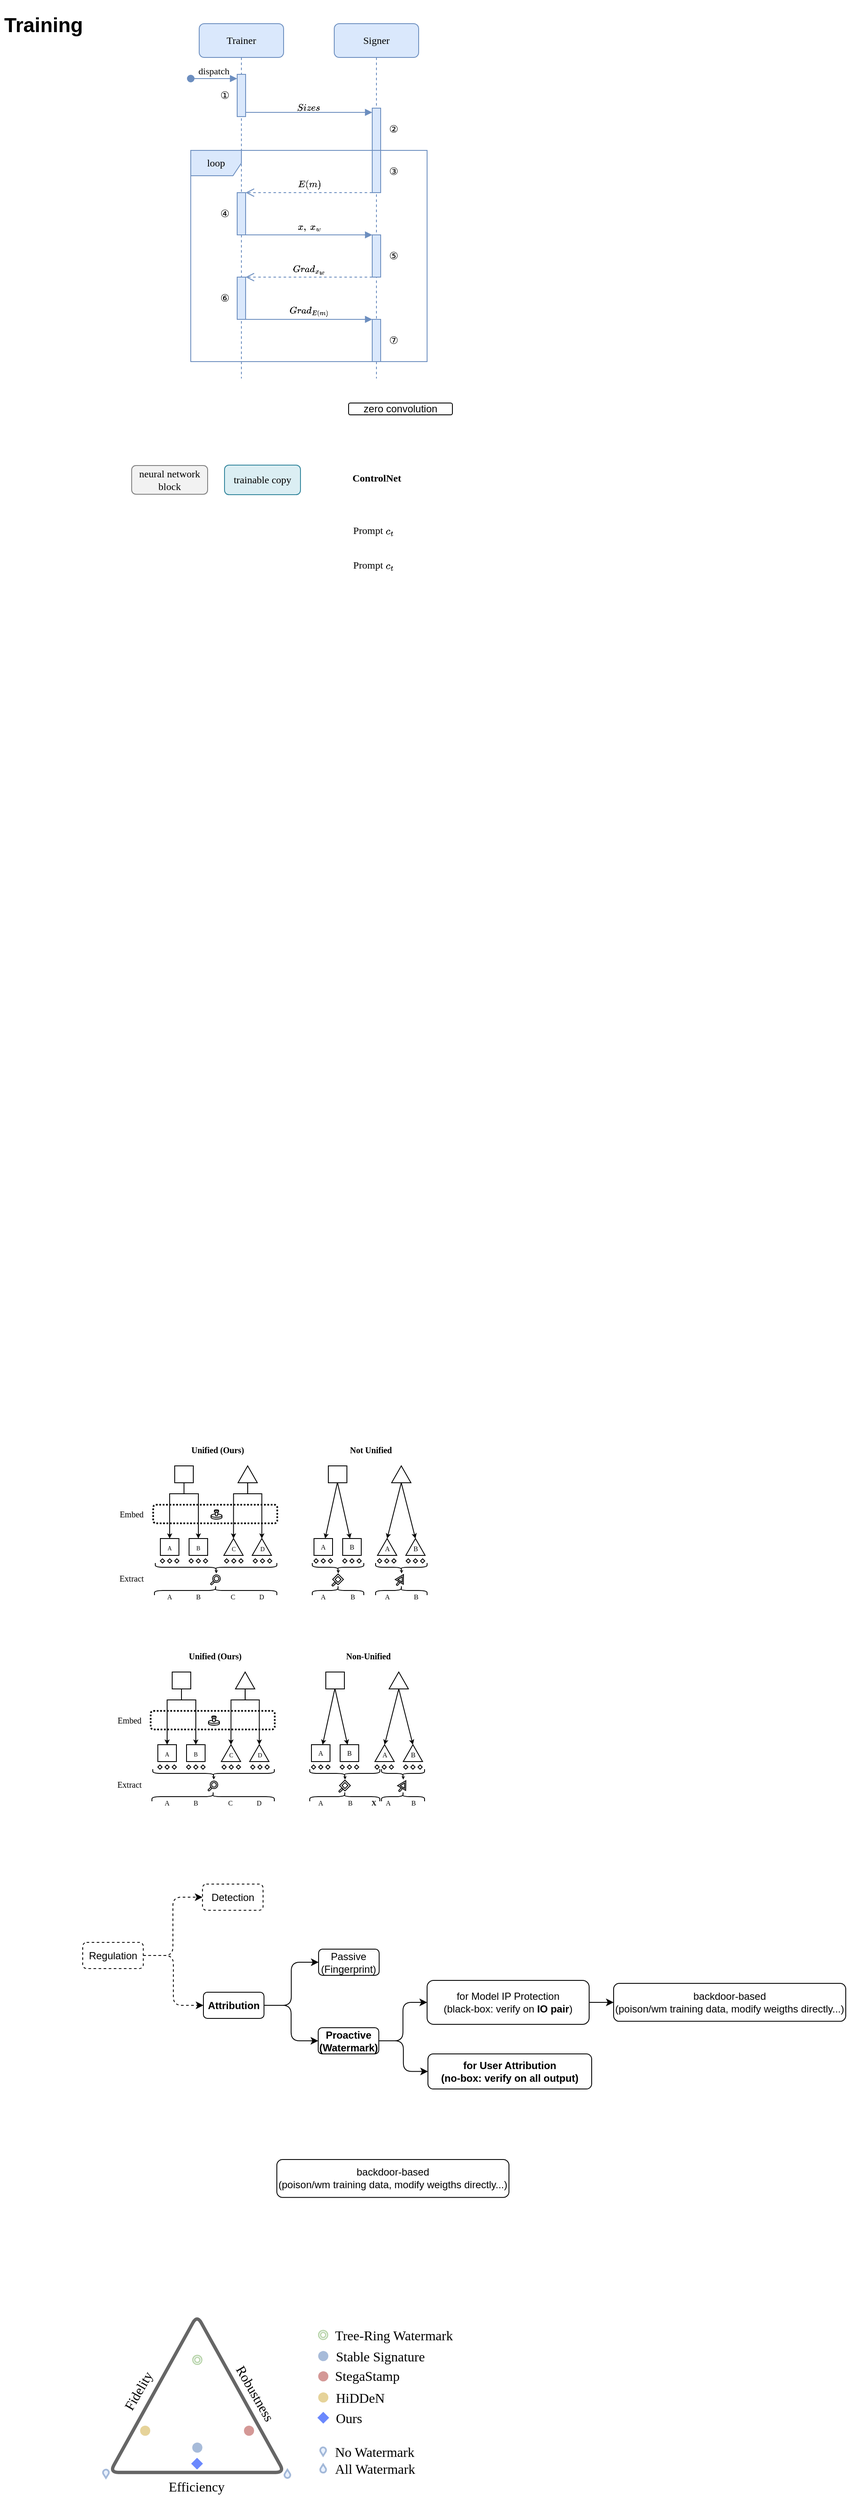 <mxfile version="24.6.4" type="github">
  <diagram name="Page-1" id="PZq0YOHbQ7oVLTurD-o1">
    <mxGraphModel dx="1282" dy="2027" grid="0" gridSize="10" guides="1" tooltips="1" connect="1" arrows="1" fold="1" page="1" pageScale="1" pageWidth="850" pageHeight="1100" math="1" shadow="0">
      <root>
        <mxCell id="0" />
        <mxCell id="1" parent="0" />
        <mxCell id="htX8HI7_tb0ZppOs2i4L-1" value="&lt;h1&gt;Training&lt;/h1&gt;" style="text;html=1;strokeColor=none;fillColor=none;spacing=5;spacingTop=-20;whiteSpace=wrap;overflow=hidden;rounded=1;labelBackgroundColor=none;" parent="1" vertex="1">
          <mxGeometry x="69" y="-1087" width="136" height="56" as="geometry" />
        </mxCell>
        <mxCell id="wh6k3LLbh3ott6qiLdMX-3" value="Trainer" style="shape=umlLifeline;perimeter=lifelinePerimeter;whiteSpace=wrap;html=1;container=1;dropTarget=0;collapsible=0;recursiveResize=0;outlineConnect=0;portConstraint=eastwest;newEdgeStyle={&quot;curved&quot;:0,&quot;rounded&quot;:0};rounded=1;shadow=0;comic=0;fixDash=0;fillColor=#dae8fc;strokeColor=#6c8ebf;labelBackgroundColor=none;fontFamily=Times New Roman;perimeterSpacing=0;" parent="1" vertex="1">
          <mxGeometry x="305" y="-1069" width="100" height="420" as="geometry" />
        </mxCell>
        <mxCell id="wh6k3LLbh3ott6qiLdMX-43" value="" style="html=1;points=[[0,0,0,0,5],[0,1,0,0,-5],[1,0,0,0,5],[1,1,0,0,-5]];perimeter=orthogonalPerimeter;outlineConnect=0;targetShapes=umlLifeline;portConstraint=eastwest;newEdgeStyle={&quot;curved&quot;:0,&quot;rounded&quot;:0};fillColor=#dae8fc;strokeColor=#6c8ebf;labelBackgroundColor=none;fontFamily=Times New Roman;" parent="wh6k3LLbh3ott6qiLdMX-3" vertex="1">
          <mxGeometry x="45" y="60" width="10" height="50" as="geometry" />
        </mxCell>
        <mxCell id="wh6k3LLbh3ott6qiLdMX-44" value="dispatch" style="html=1;verticalAlign=bottom;startArrow=oval;endArrow=block;startSize=8;curved=0;rounded=0;entryX=0;entryY=0;entryDx=0;entryDy=5;fillColor=#dae8fc;strokeColor=#6c8ebf;labelBackgroundColor=none;fontFamily=Times New Roman;" parent="wh6k3LLbh3ott6qiLdMX-3" target="wh6k3LLbh3ott6qiLdMX-43" edge="1">
          <mxGeometry x="-0.04" relative="1" as="geometry">
            <mxPoint x="-10" y="65" as="sourcePoint" />
            <mxPoint as="offset" />
          </mxGeometry>
        </mxCell>
        <mxCell id="wh6k3LLbh3ott6qiLdMX-19" value="" style="html=1;points=[[0,0,0,0,5],[0,1,0,0,-5],[1,0,0,0,5],[1,1,0,0,-5]];perimeter=orthogonalPerimeter;outlineConnect=0;targetShapes=umlLifeline;portConstraint=eastwest;newEdgeStyle={&quot;curved&quot;:0,&quot;rounded&quot;:0};fillColor=#dae8fc;strokeColor=#6c8ebf;fontFamily=Times New Roman;labelBackgroundColor=none;" parent="wh6k3LLbh3ott6qiLdMX-3" vertex="1">
          <mxGeometry x="45" y="200" width="10" height="50" as="geometry" />
        </mxCell>
        <mxCell id="wh6k3LLbh3ott6qiLdMX-24" value="" style="html=1;points=[[0,0,0,0,5],[0,1,0,0,-5],[1,0,0,0,5],[1,1,0,0,-5]];perimeter=orthogonalPerimeter;outlineConnect=0;targetShapes=umlLifeline;portConstraint=eastwest;newEdgeStyle={&quot;curved&quot;:0,&quot;rounded&quot;:0};fillColor=#dae8fc;strokeColor=#6c8ebf;fontFamily=Times New Roman;labelBackgroundColor=none;" parent="wh6k3LLbh3ott6qiLdMX-3" vertex="1">
          <mxGeometry x="45" y="300" width="10" height="50" as="geometry" />
        </mxCell>
        <mxCell id="wh6k3LLbh3ott6qiLdMX-37" value="⑥" style="text;html=1;align=center;verticalAlign=middle;resizable=0;points=[];autosize=1;strokeColor=none;fillColor=none;fontFamily=Times New Roman;labelBackgroundColor=none;" parent="wh6k3LLbh3ott6qiLdMX-3" vertex="1">
          <mxGeometry x="10" y="310" width="40" height="30" as="geometry" />
        </mxCell>
        <mxCell id="wh6k3LLbh3ott6qiLdMX-35" value="④" style="text;html=1;align=center;verticalAlign=middle;resizable=0;points=[];autosize=1;strokeColor=none;fillColor=none;fontFamily=Times New Roman;labelBackgroundColor=none;" parent="wh6k3LLbh3ott6qiLdMX-3" vertex="1">
          <mxGeometry x="10" y="210" width="40" height="30" as="geometry" />
        </mxCell>
        <mxCell id="wh6k3LLbh3ott6qiLdMX-4" value="Signer" style="shape=umlLifeline;perimeter=lifelinePerimeter;whiteSpace=wrap;html=1;container=1;dropTarget=0;collapsible=0;recursiveResize=0;outlineConnect=0;portConstraint=eastwest;newEdgeStyle={&quot;curved&quot;:0,&quot;rounded&quot;:0};rounded=1;shadow=0;comic=0;fixDash=0;fillColor=#dae8fc;strokeColor=#6c8ebf;labelBackgroundColor=none;fontFamily=Times New Roman;glass=0;snapToPoint=0;" parent="1" vertex="1">
          <mxGeometry x="465" y="-1069" width="100" height="420" as="geometry" />
        </mxCell>
        <mxCell id="wh6k3LLbh3ott6qiLdMX-16" value="" style="html=1;points=[[0,0,0,0,5],[0,1,0,0,-5],[1,0,0,0,5],[1,1,0,0,-5]];perimeter=orthogonalPerimeter;outlineConnect=0;targetShapes=umlLifeline;portConstraint=eastwest;newEdgeStyle={&quot;curved&quot;:0,&quot;rounded&quot;:0};fillColor=#dae8fc;strokeColor=#6c8ebf;fontFamily=Times New Roman;labelBackgroundColor=none;" parent="wh6k3LLbh3ott6qiLdMX-4" vertex="1">
          <mxGeometry x="45" y="100" width="10" height="100" as="geometry" />
        </mxCell>
        <mxCell id="wh6k3LLbh3ott6qiLdMX-20" value="" style="html=1;points=[[0,0,0,0,5],[0,1,0,0,-5],[1,0,0,0,5],[1,1,0,0,-5]];perimeter=orthogonalPerimeter;outlineConnect=0;targetShapes=umlLifeline;portConstraint=eastwest;newEdgeStyle={&quot;curved&quot;:0,&quot;rounded&quot;:0};fillColor=#dae8fc;strokeColor=#6c8ebf;fontFamily=Times New Roman;labelBackgroundColor=none;" parent="wh6k3LLbh3ott6qiLdMX-4" vertex="1">
          <mxGeometry x="45" y="250" width="10" height="50" as="geometry" />
        </mxCell>
        <mxCell id="wh6k3LLbh3ott6qiLdMX-23" value="" style="html=1;points=[[0,0,0,0,5],[0,1,0,0,-5],[1,0,0,0,5],[1,1,0,0,-5]];perimeter=orthogonalPerimeter;outlineConnect=0;targetShapes=umlLifeline;portConstraint=eastwest;newEdgeStyle={&quot;curved&quot;:0,&quot;rounded&quot;:0};fillColor=#dae8fc;strokeColor=#6c8ebf;fontFamily=Times New Roman;labelBackgroundColor=none;" parent="wh6k3LLbh3ott6qiLdMX-4" vertex="1">
          <mxGeometry x="45" y="350" width="10" height="50" as="geometry" />
        </mxCell>
        <mxCell id="wh6k3LLbh3ott6qiLdMX-22" value="$$Grad_{x_{w}}$$" style="html=1;verticalAlign=bottom;endArrow=open;dashed=1;endSize=8;curved=0;rounded=0;fillColor=#dae8fc;strokeColor=#6c8ebf;fontFamily=Times New Roman;labelBackgroundColor=none;" parent="wh6k3LLbh3ott6qiLdMX-4" target="wh6k3LLbh3ott6qiLdMX-24" edge="1">
          <mxGeometry y="10" relative="1" as="geometry">
            <mxPoint x="-45" y="305" as="targetPoint" />
            <mxPoint x="45" y="300" as="sourcePoint" />
            <mxPoint as="offset" />
          </mxGeometry>
        </mxCell>
        <mxCell id="wh6k3LLbh3ott6qiLdMX-36" value="⑤" style="text;html=1;align=center;verticalAlign=middle;resizable=0;points=[];autosize=1;strokeColor=none;fillColor=none;fontFamily=Times New Roman;labelBackgroundColor=none;" parent="wh6k3LLbh3ott6qiLdMX-4" vertex="1">
          <mxGeometry x="50" y="260" width="40" height="30" as="geometry" />
        </mxCell>
        <mxCell id="wh6k3LLbh3ott6qiLdMX-32" value="②" style="text;html=1;align=center;verticalAlign=middle;resizable=0;points=[];autosize=1;strokeColor=none;fillColor=none;fontFamily=Times New Roman;labelBackgroundColor=none;" parent="wh6k3LLbh3ott6qiLdMX-4" vertex="1">
          <mxGeometry x="50" y="110" width="40" height="30" as="geometry" />
        </mxCell>
        <mxCell id="wh6k3LLbh3ott6qiLdMX-34" value="③" style="text;html=1;align=center;verticalAlign=middle;resizable=0;points=[];autosize=1;strokeColor=none;fillColor=none;fontFamily=Times New Roman;labelBackgroundColor=none;" parent="wh6k3LLbh3ott6qiLdMX-4" vertex="1">
          <mxGeometry x="50" y="160" width="40" height="30" as="geometry" />
        </mxCell>
        <mxCell id="wh6k3LLbh3ott6qiLdMX-38" value="⑦" style="text;html=1;align=center;verticalAlign=middle;resizable=0;points=[];autosize=1;strokeColor=none;fillColor=none;fontFamily=Times New Roman;labelBackgroundColor=none;" parent="wh6k3LLbh3ott6qiLdMX-4" vertex="1">
          <mxGeometry x="50" y="360" width="40" height="30" as="geometry" />
        </mxCell>
        <mxCell id="wh6k3LLbh3ott6qiLdMX-40" value="①" style="text;html=1;align=center;verticalAlign=middle;resizable=0;points=[];autosize=1;fontFamily=Times New Roman;labelBackgroundColor=none;" parent="1" vertex="1">
          <mxGeometry x="315" y="-999" width="40" height="30" as="geometry" />
        </mxCell>
        <mxCell id="wh6k3LLbh3ott6qiLdMX-17" value="$$Sizes$$" style="html=1;verticalAlign=bottom;endArrow=block;curved=0;rounded=0;entryX=0;entryY=0;entryDx=0;entryDy=5;fillColor=#dae8fc;strokeColor=#6c8ebf;fontFamily=Times New Roman;startArrow=none;startFill=0;labelBackgroundColor=none;" parent="1" target="wh6k3LLbh3ott6qiLdMX-16" edge="1">
          <mxGeometry x="-0.013" y="-14" relative="1" as="geometry">
            <mxPoint x="360" y="-964" as="sourcePoint" />
            <mxPoint as="offset" />
          </mxGeometry>
        </mxCell>
        <mxCell id="wh6k3LLbh3ott6qiLdMX-45" value="loop" style="shape=umlFrame;whiteSpace=wrap;html=1;pointerEvents=0;fillColor=#dae8fc;strokeColor=#6c8ebf;fontFamily=Times New Roman;labelBackgroundColor=none;" parent="1" vertex="1">
          <mxGeometry x="295" y="-919" width="280" height="250" as="geometry" />
        </mxCell>
        <mxCell id="wh6k3LLbh3ott6qiLdMX-18" value="$$E(m)$$" style="html=1;verticalAlign=bottom;endArrow=open;dashed=1;endSize=8;curved=0;rounded=0;fillColor=#dae8fc;strokeColor=#6c8ebf;fontFamily=Times New Roman;labelBackgroundColor=none;" parent="1" source="wh6k3LLbh3ott6qiLdMX-16" target="wh6k3LLbh3ott6qiLdMX-19" edge="1">
          <mxGeometry y="10" relative="1" as="geometry">
            <mxPoint x="420" y="-864" as="targetPoint" />
            <mxPoint x="490" y="-869" as="sourcePoint" />
            <mxPoint as="offset" />
          </mxGeometry>
        </mxCell>
        <mxCell id="wh6k3LLbh3ott6qiLdMX-21" value="$$x,\ x_{w}&lt;br&gt;$$" style="html=1;verticalAlign=bottom;endArrow=block;curved=0;rounded=0;fillColor=#dae8fc;strokeColor=#6c8ebf;fontFamily=Times New Roman;labelBackgroundColor=none;" parent="1" source="wh6k3LLbh3ott6qiLdMX-19" target="wh6k3LLbh3ott6qiLdMX-20" edge="1">
          <mxGeometry y="-10" relative="1" as="geometry">
            <mxPoint x="320" y="-819" as="sourcePoint" />
            <mxPoint as="offset" />
          </mxGeometry>
        </mxCell>
        <mxCell id="wh6k3LLbh3ott6qiLdMX-25" value="$$Grad_{E(m)}$$" style="html=1;verticalAlign=bottom;endArrow=block;curved=0;rounded=0;fillColor=#dae8fc;strokeColor=#6c8ebf;fontFamily=Times New Roman;labelBackgroundColor=none;" parent="1" source="wh6k3LLbh3ott6qiLdMX-24" target="wh6k3LLbh3ott6qiLdMX-23" edge="1">
          <mxGeometry y="-10" width="80" relative="1" as="geometry">
            <mxPoint x="320" y="-719" as="sourcePoint" />
            <mxPoint x="475" y="-709" as="targetPoint" />
            <mxPoint as="offset" />
          </mxGeometry>
        </mxCell>
        <mxCell id="BrTKEgk7l0qO_2mIqox_-1" value="neural network&lt;br&gt;block" style="rounded=1;whiteSpace=wrap;html=1;fillColor=#f2f2f2;strokeColor=#7f7f7f;fontFamily=Times New Roman;fontStyle=0" parent="1" vertex="1">
          <mxGeometry x="225" y="-546" width="90" height="34" as="geometry" />
        </mxCell>
        <mxCell id="BrTKEgk7l0qO_2mIqox_-2" value="zero convolution" style="rounded=1;whiteSpace=wrap;html=1;" parent="1" vertex="1">
          <mxGeometry x="482" y="-620" width="123" height="14" as="geometry" />
        </mxCell>
        <mxCell id="BrTKEgk7l0qO_2mIqox_-4" value="ControlNet" style="text;html=1;strokeColor=none;fillColor=none;align=center;verticalAlign=middle;whiteSpace=wrap;rounded=0;fontFamily=Times New Roman;fontStyle=1" parent="1" vertex="1">
          <mxGeometry x="446.5" y="-546" width="137" height="30" as="geometry" />
        </mxCell>
        <mxCell id="BrTKEgk7l0qO_2mIqox_-5" value="Prompt \(c_t\)" style="text;html=1;strokeColor=none;fillColor=none;align=center;verticalAlign=middle;whiteSpace=wrap;rounded=0;fontFamily=Times New Roman;fontSize=12;fontStyle=0" parent="1" vertex="1">
          <mxGeometry x="443" y="-484" width="137" height="30" as="geometry" />
        </mxCell>
        <mxCell id="BrTKEgk7l0qO_2mIqox_-7" value="trainable copy" style="rounded=1;whiteSpace=wrap;html=1;fillColor=#dbeef3;strokeColor=#30849b;fontFamily=Times New Roman;fontStyle=0" parent="1" vertex="1">
          <mxGeometry x="335" y="-546.5" width="90" height="35" as="geometry" />
        </mxCell>
        <mxCell id="BrTKEgk7l0qO_2mIqox_-8" value="Prompt `c_t`" style="text;strokeColor=none;fillColor=none;align=center;verticalAlign=middle;whiteSpace=wrap;rounded=0;fontFamily=Times New Roman;fontSize=12;fontStyle=0;html=1;" parent="1" vertex="1">
          <mxGeometry x="443" y="-443" width="137" height="30" as="geometry" />
        </mxCell>
        <mxCell id="nkmyGy2O61pzBa1mgSYK-3" value="" style="shape=delay;whiteSpace=wrap;html=1;rounded=0;shadow=0;glass=0;sketch=0;strokeColor=#000000;strokeWidth=1;fontFamily=Times New Roman;fontSize=8;rotation=-230;" parent="1" vertex="1">
          <mxGeometry x="538" y="776" width="6" height="1.85" as="geometry" />
        </mxCell>
        <mxCell id="nkmyGy2O61pzBa1mgSYK-4" style="edgeStyle=orthogonalEdgeStyle;html=1;elbow=vertical;rounded=0;endSize=3;" parent="1" source="nkmyGy2O61pzBa1mgSYK-6" target="nkmyGy2O61pzBa1mgSYK-11" edge="1">
          <mxGeometry relative="1" as="geometry">
            <Array as="points">
              <mxPoint x="287" y="671" />
              <mxPoint x="270" y="671" />
            </Array>
          </mxGeometry>
        </mxCell>
        <mxCell id="nkmyGy2O61pzBa1mgSYK-5" style="edgeStyle=orthogonalEdgeStyle;html=1;elbow=vertical;rounded=0;endSize=3;" parent="1" source="nkmyGy2O61pzBa1mgSYK-6" target="nkmyGy2O61pzBa1mgSYK-10" edge="1">
          <mxGeometry relative="1" as="geometry">
            <Array as="points">
              <mxPoint x="287" y="671" />
              <mxPoint x="304" y="671" />
            </Array>
          </mxGeometry>
        </mxCell>
        <mxCell id="nkmyGy2O61pzBa1mgSYK-6" value="" style="verticalLabelPosition=bottom;verticalAlign=top;html=1;shape=mxgraph.basic.rect;fillColor2=none;strokeWidth=1;size=20;indent=5;" parent="1" vertex="1">
          <mxGeometry x="276" y="638" width="22" height="20" as="geometry" />
        </mxCell>
        <mxCell id="nkmyGy2O61pzBa1mgSYK-7" style="edgeStyle=orthogonalEdgeStyle;rounded=0;html=1;entryX=0;entryY=0;entryDx=11.43;entryDy=0;entryPerimeter=0;elbow=vertical;endSize=3;" parent="1" source="nkmyGy2O61pzBa1mgSYK-9" target="nkmyGy2O61pzBa1mgSYK-13" edge="1">
          <mxGeometry relative="1" as="geometry">
            <Array as="points">
              <mxPoint x="362" y="671" />
              <mxPoint x="346" y="671" />
            </Array>
          </mxGeometry>
        </mxCell>
        <mxCell id="nkmyGy2O61pzBa1mgSYK-8" style="edgeStyle=orthogonalEdgeStyle;rounded=0;html=1;entryX=0;entryY=0;entryDx=11.43;entryDy=0;entryPerimeter=0;elbow=vertical;endSize=3;" parent="1" source="nkmyGy2O61pzBa1mgSYK-9" target="nkmyGy2O61pzBa1mgSYK-12" edge="1">
          <mxGeometry relative="1" as="geometry">
            <Array as="points">
              <mxPoint x="362" y="671" />
              <mxPoint x="379" y="671" />
            </Array>
          </mxGeometry>
        </mxCell>
        <mxCell id="nkmyGy2O61pzBa1mgSYK-9" value="" style="verticalLabelPosition=bottom;verticalAlign=top;html=1;shape=mxgraph.basic.acute_triangle;dx=0.5;" parent="1" vertex="1">
          <mxGeometry x="351" y="638" width="22.86" height="20" as="geometry" />
        </mxCell>
        <mxCell id="nkmyGy2O61pzBa1mgSYK-10" value="" style="verticalLabelPosition=bottom;verticalAlign=top;html=1;shape=mxgraph.basic.rect;fillColor2=none;strokeWidth=1;size=20;indent=5;" parent="1" vertex="1">
          <mxGeometry x="293" y="724" width="22" height="20" as="geometry" />
        </mxCell>
        <mxCell id="nkmyGy2O61pzBa1mgSYK-11" value="" style="verticalLabelPosition=bottom;verticalAlign=top;html=1;shape=mxgraph.basic.rect;fillColor2=none;strokeWidth=1;size=20;indent=5;" parent="1" vertex="1">
          <mxGeometry x="259" y="724" width="22" height="20" as="geometry" />
        </mxCell>
        <mxCell id="nkmyGy2O61pzBa1mgSYK-12" value="" style="verticalLabelPosition=bottom;verticalAlign=top;html=1;shape=mxgraph.basic.acute_triangle;dx=0.5;" parent="1" vertex="1">
          <mxGeometry x="367.79" y="724" width="22.86" height="20" as="geometry" />
        </mxCell>
        <mxCell id="nkmyGy2O61pzBa1mgSYK-13" value="" style="verticalLabelPosition=bottom;verticalAlign=top;html=1;shape=mxgraph.basic.acute_triangle;dx=0.5;" parent="1" vertex="1">
          <mxGeometry x="334.22" y="724" width="22.86" height="20" as="geometry" />
        </mxCell>
        <mxCell id="nkmyGy2O61pzBa1mgSYK-14" style="html=1;elbow=vertical;exitX=0.489;exitY=0.98;exitDx=0;exitDy=0;exitPerimeter=0;endSize=3;" parent="1" source="nkmyGy2O61pzBa1mgSYK-16" target="nkmyGy2O61pzBa1mgSYK-21" edge="1">
          <mxGeometry relative="1" as="geometry" />
        </mxCell>
        <mxCell id="nkmyGy2O61pzBa1mgSYK-15" style="html=1;elbow=vertical;exitX=0.5;exitY=1.017;exitDx=0;exitDy=0;exitPerimeter=0;endSize=3;" parent="1" source="nkmyGy2O61pzBa1mgSYK-16" target="nkmyGy2O61pzBa1mgSYK-20" edge="1">
          <mxGeometry relative="1" as="geometry" />
        </mxCell>
        <mxCell id="nkmyGy2O61pzBa1mgSYK-16" value="" style="verticalLabelPosition=bottom;verticalAlign=top;html=1;shape=mxgraph.basic.rect;fillColor2=none;strokeWidth=1;size=20;indent=5;" parent="1" vertex="1">
          <mxGeometry x="458" y="638" width="22" height="20" as="geometry" />
        </mxCell>
        <mxCell id="nkmyGy2O61pzBa1mgSYK-17" style="html=1;entryX=0;entryY=0;entryDx=11.43;entryDy=0;entryPerimeter=0;elbow=vertical;exitX=0.5;exitY=1;exitDx=0;exitDy=0;exitPerimeter=0;endSize=3;" parent="1" source="nkmyGy2O61pzBa1mgSYK-19" target="nkmyGy2O61pzBa1mgSYK-23" edge="1">
          <mxGeometry relative="1" as="geometry" />
        </mxCell>
        <mxCell id="nkmyGy2O61pzBa1mgSYK-18" style="html=1;entryX=0;entryY=0;entryDx=11.43;entryDy=0;entryPerimeter=0;elbow=vertical;exitX=0.5;exitY=1;exitDx=0;exitDy=0;exitPerimeter=0;endSize=3;" parent="1" source="nkmyGy2O61pzBa1mgSYK-19" target="nkmyGy2O61pzBa1mgSYK-22" edge="1">
          <mxGeometry relative="1" as="geometry" />
        </mxCell>
        <mxCell id="nkmyGy2O61pzBa1mgSYK-19" value="" style="verticalLabelPosition=bottom;verticalAlign=top;html=1;shape=mxgraph.basic.acute_triangle;dx=0.5;" parent="1" vertex="1">
          <mxGeometry x="533" y="638" width="22.86" height="20" as="geometry" />
        </mxCell>
        <mxCell id="nkmyGy2O61pzBa1mgSYK-20" value="" style="verticalLabelPosition=bottom;verticalAlign=top;html=1;shape=mxgraph.basic.rect;fillColor2=none;strokeWidth=1;size=20;indent=5;" parent="1" vertex="1">
          <mxGeometry x="475" y="724" width="22" height="20" as="geometry" />
        </mxCell>
        <mxCell id="nkmyGy2O61pzBa1mgSYK-21" value="" style="verticalLabelPosition=bottom;verticalAlign=top;html=1;shape=mxgraph.basic.rect;fillColor2=none;strokeWidth=1;size=20;indent=5;" parent="1" vertex="1">
          <mxGeometry x="441" y="724" width="22" height="20" as="geometry" />
        </mxCell>
        <mxCell id="nkmyGy2O61pzBa1mgSYK-22" value="" style="verticalLabelPosition=bottom;verticalAlign=top;html=1;shape=mxgraph.basic.acute_triangle;dx=0.5;" parent="1" vertex="1">
          <mxGeometry x="549.79" y="724" width="22.86" height="20" as="geometry" />
        </mxCell>
        <mxCell id="nkmyGy2O61pzBa1mgSYK-23" value="" style="verticalLabelPosition=bottom;verticalAlign=top;html=1;shape=mxgraph.basic.acute_triangle;dx=0.5;" parent="1" vertex="1">
          <mxGeometry x="516.22" y="724" width="22.86" height="20" as="geometry" />
        </mxCell>
        <mxCell id="nkmyGy2O61pzBa1mgSYK-24" value="" style="html=1;fontColor=#FF3333;fontStyle=1;align=left;verticalAlign=top;spacing=0;labelBorderColor=none;fillColor=none;strokeWidth=2;strokeColor=#000000;spacingLeft=4;spacingTop=-3;fontFamily=Times New Roman;fontSize=8;perimeterSpacing=0;rounded=1;glass=0;shadow=0;dashed=1;dashPattern=1 1;" parent="1" vertex="1">
          <mxGeometry x="250.5" y="684" width="147" height="22" as="geometry" />
        </mxCell>
        <mxCell id="nkmyGy2O61pzBa1mgSYK-25" value="&lt;font style=&quot;font-size: 10px;&quot;&gt;Embed&lt;/font&gt;" style="text;html=1;strokeColor=none;fillColor=none;align=center;verticalAlign=middle;whiteSpace=wrap;rounded=0;shadow=0;glass=0;dashed=1;dashPattern=1 1;sketch=0;strokeWidth=2;fontFamily=Times New Roman;fontSize=8;" parent="1" vertex="1">
          <mxGeometry x="208" y="687" width="34" height="16" as="geometry" />
        </mxCell>
        <mxCell id="nkmyGy2O61pzBa1mgSYK-26" value="A" style="text;fontSize=8;fontFamily=Times New Roman;rounded=0;align=center;horizontal=1;verticalAlign=middle;fillColor=none;fontColor=default;whiteSpace=wrap;html=1;" parent="1" vertex="1">
          <mxGeometry x="447" y="729" width="10" height="10" as="geometry" />
        </mxCell>
        <mxCell id="nkmyGy2O61pzBa1mgSYK-27" value="" style="group" parent="1" vertex="1" connectable="0">
          <mxGeometry x="264" y="731" width="10.78" height="11" as="geometry" />
        </mxCell>
        <mxCell id="nkmyGy2O61pzBa1mgSYK-28" value="" style="verticalLabelPosition=bottom;verticalAlign=top;html=1;shape=mxgraph.basic.arc;startAngle=0.3;endAngle=0.3;" parent="nkmyGy2O61pzBa1mgSYK-27" vertex="1">
          <mxGeometry x="0.98" y="0.5" width="9.8" height="10" as="geometry" />
        </mxCell>
        <mxCell id="nkmyGy2O61pzBa1mgSYK-29" value="&lt;font style=&quot;font-size: 7px;&quot;&gt;A&lt;/font&gt;" style="text;html=1;strokeColor=none;fillColor=none;align=center;verticalAlign=middle;whiteSpace=wrap;rounded=0;horizontal=1;fontFamily=Times New Roman;spacing=2;fontSize=7;" parent="nkmyGy2O61pzBa1mgSYK-27" vertex="1">
          <mxGeometry x="5" y="1" width="2.5" height="7.5" as="geometry" />
        </mxCell>
        <mxCell id="nkmyGy2O61pzBa1mgSYK-30" value="" style="group" parent="1" vertex="1" connectable="0">
          <mxGeometry x="299.1" y="731.5" width="9.8" height="10" as="geometry" />
        </mxCell>
        <mxCell id="nkmyGy2O61pzBa1mgSYK-31" value="" style="verticalLabelPosition=bottom;verticalAlign=top;html=1;shape=mxgraph.basic.arc;startAngle=0.3;endAngle=0.3;" parent="nkmyGy2O61pzBa1mgSYK-30" vertex="1">
          <mxGeometry width="9.8" height="10" as="geometry" />
        </mxCell>
        <mxCell id="nkmyGy2O61pzBa1mgSYK-32" value="&lt;font style=&quot;font-size: 7px;&quot;&gt;B&lt;/font&gt;" style="text;html=1;strokeColor=none;fillColor=none;align=center;verticalAlign=middle;whiteSpace=wrap;rounded=0;horizontal=1;fontFamily=Times New Roman;spacing=2;fontSize=7;" parent="nkmyGy2O61pzBa1mgSYK-30" vertex="1">
          <mxGeometry x="3.765" y="1.589" width="2.273" height="6.818" as="geometry" />
        </mxCell>
        <mxCell id="nkmyGy2O61pzBa1mgSYK-33" value="" style="group;strokeWidth=1;" parent="1" vertex="1" connectable="0">
          <mxGeometry x="341.24" y="733" width="8.82" height="9" as="geometry" />
        </mxCell>
        <mxCell id="nkmyGy2O61pzBa1mgSYK-34" value="" style="verticalLabelPosition=bottom;verticalAlign=top;html=1;shape=mxgraph.basic.arc;startAngle=0.3;endAngle=0.3;" parent="nkmyGy2O61pzBa1mgSYK-33" vertex="1">
          <mxGeometry width="8.82" height="9" as="geometry" />
        </mxCell>
        <mxCell id="nkmyGy2O61pzBa1mgSYK-35" value="&lt;font style=&quot;font-size: 7px;&quot;&gt;C&lt;/font&gt;" style="text;html=1;strokeColor=none;fillColor=none;align=center;verticalAlign=middle;whiteSpace=wrap;rounded=0;horizontal=1;fontFamily=Times New Roman;spacing=2;fontSize=7;" parent="nkmyGy2O61pzBa1mgSYK-33" vertex="1">
          <mxGeometry x="3.761" y="0.998" width="2.045" height="6.136" as="geometry" />
        </mxCell>
        <mxCell id="nkmyGy2O61pzBa1mgSYK-36" value="B" style="text;whiteSpace=wrap;fontSize=8;fontFamily=Times New Roman;rounded=0;align=center;horizontal=1;verticalAlign=middle;html=1;" parent="1" vertex="1">
          <mxGeometry x="481" y="729" width="10" height="10" as="geometry" />
        </mxCell>
        <mxCell id="nkmyGy2O61pzBa1mgSYK-37" value="A" style="text;fontSize=8;fontFamily=Times New Roman;rounded=0;align=center;horizontal=1;verticalAlign=middle;fillColor=none;fontColor=default;whiteSpace=wrap;html=1;" parent="1" vertex="1">
          <mxGeometry x="523" y="731" width="10" height="10" as="geometry" />
        </mxCell>
        <mxCell id="nkmyGy2O61pzBa1mgSYK-38" value="B" style="text;whiteSpace=wrap;fontSize=8;fontFamily=Times New Roman;rounded=0;align=center;horizontal=1;verticalAlign=middle;html=1;spacing=2;spacingLeft=1;" parent="1" vertex="1">
          <mxGeometry x="556.22" y="731" width="10" height="10" as="geometry" />
        </mxCell>
        <mxCell id="nkmyGy2O61pzBa1mgSYK-39" value="" style="strokeWidth=1;html=1;shape=mxgraph.flowchart.decision;whiteSpace=wrap;rounded=0;shadow=0;glass=0;sketch=0;strokeColor=#000000;fontFamily=Times New Roman;fontSize=8;fontColor=default;fillColor=none;" parent="1" vertex="1">
          <mxGeometry x="259" y="748" width="5" height="5" as="geometry" />
        </mxCell>
        <mxCell id="nkmyGy2O61pzBa1mgSYK-40" value="" style="strokeWidth=1;html=1;shape=mxgraph.flowchart.decision;whiteSpace=wrap;rounded=0;shadow=0;glass=0;sketch=0;strokeColor=#000000;fontFamily=Times New Roman;fontSize=8;fontColor=default;fillColor=none;" parent="1" vertex="1">
          <mxGeometry x="267.5" y="748" width="5" height="5" as="geometry" />
        </mxCell>
        <mxCell id="nkmyGy2O61pzBa1mgSYK-41" value="" style="strokeWidth=1;html=1;shape=mxgraph.flowchart.decision;whiteSpace=wrap;rounded=0;shadow=0;glass=0;sketch=0;strokeColor=#000000;fontFamily=Times New Roman;fontSize=8;fontColor=default;fillColor=none;" parent="1" vertex="1">
          <mxGeometry x="276" y="748" width="5" height="5" as="geometry" />
        </mxCell>
        <mxCell id="nkmyGy2O61pzBa1mgSYK-42" value="" style="verticalLabelPosition=bottom;verticalAlign=top;html=1;shape=mxgraph.basic.arc;startAngle=0.3;endAngle=0.3;" parent="1" vertex="1">
          <mxGeometry x="374.81" y="733" width="8.82" height="9" as="geometry" />
        </mxCell>
        <mxCell id="nkmyGy2O61pzBa1mgSYK-43" value="&lt;font style=&quot;font-size: 7px;&quot;&gt;D&lt;/font&gt;" style="text;html=1;strokeColor=none;fillColor=none;align=center;verticalAlign=middle;whiteSpace=wrap;rounded=0;horizontal=1;fontFamily=Times New Roman;spacing=2;fontSize=7;" parent="1" vertex="1">
          <mxGeometry x="379.391" y="734.428" width="2.045" height="6.136" as="geometry" />
        </mxCell>
        <mxCell id="nkmyGy2O61pzBa1mgSYK-44" value="" style="strokeWidth=1;html=1;shape=mxgraph.flowchart.decision;whiteSpace=wrap;rounded=0;shadow=0;glass=0;sketch=0;strokeColor=#000000;fontFamily=Times New Roman;fontSize=8;fontColor=default;fillColor=none;" parent="1" vertex="1">
          <mxGeometry x="293" y="748" width="5" height="5" as="geometry" />
        </mxCell>
        <mxCell id="nkmyGy2O61pzBa1mgSYK-45" value="" style="strokeWidth=1;html=1;shape=mxgraph.flowchart.decision;whiteSpace=wrap;rounded=0;shadow=0;glass=0;sketch=0;strokeColor=#000000;fontFamily=Times New Roman;fontSize=8;fontColor=default;fillColor=none;" parent="1" vertex="1">
          <mxGeometry x="301.5" y="748" width="5" height="5" as="geometry" />
        </mxCell>
        <mxCell id="nkmyGy2O61pzBa1mgSYK-46" value="" style="strokeWidth=1;html=1;shape=mxgraph.flowchart.decision;whiteSpace=wrap;rounded=0;shadow=0;glass=0;sketch=0;strokeColor=#000000;fontFamily=Times New Roman;fontSize=8;fontColor=default;fillColor=none;" parent="1" vertex="1">
          <mxGeometry x="310" y="748" width="5" height="5" as="geometry" />
        </mxCell>
        <mxCell id="nkmyGy2O61pzBa1mgSYK-47" value="" style="strokeWidth=1;html=1;shape=mxgraph.flowchart.decision;whiteSpace=wrap;rounded=0;shadow=0;glass=0;sketch=0;strokeColor=#000000;fontFamily=Times New Roman;fontSize=8;fontColor=default;fillColor=none;" parent="1" vertex="1">
          <mxGeometry x="335" y="748" width="5" height="5" as="geometry" />
        </mxCell>
        <mxCell id="nkmyGy2O61pzBa1mgSYK-48" value="" style="strokeWidth=1;html=1;shape=mxgraph.flowchart.decision;whiteSpace=wrap;rounded=0;shadow=0;glass=0;sketch=0;strokeColor=#000000;fontFamily=Times New Roman;fontSize=8;fontColor=default;fillColor=none;" parent="1" vertex="1">
          <mxGeometry x="343.5" y="748" width="5" height="5" as="geometry" />
        </mxCell>
        <mxCell id="nkmyGy2O61pzBa1mgSYK-49" value="" style="strokeWidth=1;html=1;shape=mxgraph.flowchart.decision;whiteSpace=wrap;rounded=0;shadow=0;glass=0;sketch=0;strokeColor=#000000;fontFamily=Times New Roman;fontSize=8;fontColor=default;fillColor=none;" parent="1" vertex="1">
          <mxGeometry x="352" y="748" width="5" height="5" as="geometry" />
        </mxCell>
        <mxCell id="nkmyGy2O61pzBa1mgSYK-50" value="" style="strokeWidth=1;html=1;shape=mxgraph.flowchart.decision;whiteSpace=wrap;rounded=0;shadow=0;glass=0;sketch=0;strokeColor=#000000;fontFamily=Times New Roman;fontSize=8;fontColor=default;fillColor=none;" parent="1" vertex="1">
          <mxGeometry x="369" y="748" width="5" height="5" as="geometry" />
        </mxCell>
        <mxCell id="nkmyGy2O61pzBa1mgSYK-51" value="" style="strokeWidth=1;html=1;shape=mxgraph.flowchart.decision;whiteSpace=wrap;rounded=0;shadow=0;glass=0;sketch=0;strokeColor=#000000;fontFamily=Times New Roman;fontSize=8;fontColor=default;fillColor=none;" parent="1" vertex="1">
          <mxGeometry x="377.5" y="748" width="5" height="5" as="geometry" />
        </mxCell>
        <mxCell id="nkmyGy2O61pzBa1mgSYK-52" value="" style="strokeWidth=1;html=1;shape=mxgraph.flowchart.decision;whiteSpace=wrap;rounded=0;shadow=0;glass=0;sketch=0;strokeColor=#000000;fontFamily=Times New Roman;fontSize=8;fontColor=default;fillColor=none;" parent="1" vertex="1">
          <mxGeometry x="386" y="748" width="5" height="5" as="geometry" />
        </mxCell>
        <mxCell id="nkmyGy2O61pzBa1mgSYK-53" value="" style="group" parent="1" vertex="1" connectable="0">
          <mxGeometry x="318.225" y="767" width="11.775" height="12.1" as="geometry" />
        </mxCell>
        <mxCell id="nkmyGy2O61pzBa1mgSYK-54" value="" style="shape=delay;whiteSpace=wrap;html=1;rounded=0;shadow=0;glass=0;sketch=0;strokeColor=#000000;strokeWidth=1;fontFamily=Times New Roman;fontSize=8;rotation=-225;" parent="nkmyGy2O61pzBa1mgSYK-53" vertex="1">
          <mxGeometry x="-0.225" y="8.4" width="6" height="1.85" as="geometry" />
        </mxCell>
        <mxCell id="nkmyGy2O61pzBa1mgSYK-55" value="" style="verticalLabelPosition=bottom;verticalAlign=top;html=1;shape=mxgraph.basic.donut;dx=1.74;rounded=1;shadow=0;glass=0;sketch=0;strokeColor=#000000;strokeWidth=1;fontFamily=Times New Roman;fontSize=10;" parent="nkmyGy2O61pzBa1mgSYK-53" vertex="1">
          <mxGeometry x="2.775" width="9" height="9" as="geometry" />
        </mxCell>
        <mxCell id="nkmyGy2O61pzBa1mgSYK-56" value="" style="group" parent="1" vertex="1" connectable="0">
          <mxGeometry x="253" y="753" width="144" height="10" as="geometry" />
        </mxCell>
        <mxCell id="nkmyGy2O61pzBa1mgSYK-57" style="edgeStyle=none;rounded=0;html=1;strokeWidth=0;fontFamily=Times New Roman;fontSize=8;fontColor=default;endArrow=classic;endFill=1;endSize=4;elbow=vertical;" parent="nkmyGy2O61pzBa1mgSYK-56" source="nkmyGy2O61pzBa1mgSYK-58" edge="1">
          <mxGeometry relative="1" as="geometry">
            <mxPoint x="72" y="12" as="targetPoint" />
            <Array as="points">
              <mxPoint x="72" y="9" />
            </Array>
          </mxGeometry>
        </mxCell>
        <mxCell id="nkmyGy2O61pzBa1mgSYK-58" value="" style="shape=curlyBracket;whiteSpace=wrap;html=1;rounded=1;labelPosition=left;verticalLabelPosition=middle;align=right;verticalAlign=middle;shadow=0;glass=0;sketch=0;strokeColor=#000000;strokeWidth=1;fontFamily=Times New Roman;fontSize=8;fontColor=default;fillColor=none;direction=north;allowArrows=1;perimeter=rectanglePerimeter;portConstraintRotation=0;snapToPoint=0;treeFolding=0;size=0.5;perimeterSpacing=0;" parent="nkmyGy2O61pzBa1mgSYK-56" vertex="1">
          <mxGeometry width="144" height="10" as="geometry" />
        </mxCell>
        <mxCell id="nkmyGy2O61pzBa1mgSYK-59" value="&lt;font style=&quot;font-size: 8px;&quot;&gt;A&lt;/font&gt;" style="text;html=1;strokeColor=none;fillColor=none;align=center;verticalAlign=middle;whiteSpace=wrap;rounded=0;horizontal=1;fontFamily=Times New Roman;spacing=2;fontSize=8;" parent="1" vertex="1">
          <mxGeometry x="268.75" y="789" width="2.5" height="7.5" as="geometry" />
        </mxCell>
        <mxCell id="nkmyGy2O61pzBa1mgSYK-60" value="&lt;font style=&quot;font-size: 8px;&quot;&gt;B&lt;/font&gt;" style="text;html=1;strokeColor=none;fillColor=none;align=center;verticalAlign=middle;whiteSpace=wrap;rounded=0;horizontal=1;fontFamily=Times New Roman;spacing=2;fontSize=8;" parent="1" vertex="1">
          <mxGeometry x="303.14" y="789" width="2.5" height="7.5" as="geometry" />
        </mxCell>
        <mxCell id="nkmyGy2O61pzBa1mgSYK-61" value="&lt;font style=&quot;font-size: 8px;&quot;&gt;C&lt;/font&gt;" style="text;html=1;strokeColor=none;fillColor=none;align=center;verticalAlign=middle;whiteSpace=wrap;rounded=0;horizontal=1;fontFamily=Times New Roman;spacing=2;fontSize=8;" parent="1" vertex="1">
          <mxGeometry x="343.5" y="789" width="2.5" height="7.5" as="geometry" />
        </mxCell>
        <mxCell id="nkmyGy2O61pzBa1mgSYK-62" value="&lt;font style=&quot;font-size: 8px;&quot;&gt;D&lt;/font&gt;" style="text;html=1;strokeColor=none;fillColor=none;align=center;verticalAlign=middle;whiteSpace=wrap;rounded=0;horizontal=1;fontFamily=Times New Roman;spacing=2;fontSize=8;" parent="1" vertex="1">
          <mxGeometry x="377.89" y="789" width="2.5" height="7.5" as="geometry" />
        </mxCell>
        <mxCell id="nkmyGy2O61pzBa1mgSYK-63" value="&lt;font style=&quot;font-size: 10px;&quot;&gt;Extract&lt;/font&gt;" style="text;html=1;strokeColor=none;fillColor=none;align=center;verticalAlign=middle;whiteSpace=wrap;rounded=0;shadow=0;glass=0;dashed=1;dashPattern=1 1;sketch=0;strokeWidth=2;fontFamily=Times New Roman;fontSize=8;" parent="1" vertex="1">
          <mxGeometry x="208" y="763.1" width="34" height="16" as="geometry" />
        </mxCell>
        <mxCell id="nkmyGy2O61pzBa1mgSYK-64" value="" style="strokeWidth=1;html=1;shape=mxgraph.flowchart.decision;whiteSpace=wrap;rounded=0;shadow=0;glass=0;sketch=0;strokeColor=#000000;fontFamily=Times New Roman;fontSize=8;fontColor=default;fillColor=none;" parent="1" vertex="1">
          <mxGeometry x="441" y="748" width="5" height="5" as="geometry" />
        </mxCell>
        <mxCell id="nkmyGy2O61pzBa1mgSYK-65" value="" style="strokeWidth=1;html=1;shape=mxgraph.flowchart.decision;whiteSpace=wrap;rounded=0;shadow=0;glass=0;sketch=0;strokeColor=#000000;fontFamily=Times New Roman;fontSize=8;fontColor=default;fillColor=none;" parent="1" vertex="1">
          <mxGeometry x="449.5" y="748" width="5" height="5" as="geometry" />
        </mxCell>
        <mxCell id="nkmyGy2O61pzBa1mgSYK-66" value="" style="strokeWidth=1;html=1;shape=mxgraph.flowchart.decision;whiteSpace=wrap;rounded=0;shadow=0;glass=0;sketch=0;strokeColor=#000000;fontFamily=Times New Roman;fontSize=8;fontColor=default;fillColor=none;" parent="1" vertex="1">
          <mxGeometry x="458" y="748" width="5" height="5" as="geometry" />
        </mxCell>
        <mxCell id="nkmyGy2O61pzBa1mgSYK-67" value="" style="strokeWidth=1;html=1;shape=mxgraph.flowchart.decision;whiteSpace=wrap;rounded=0;shadow=0;glass=0;sketch=0;strokeColor=#000000;fontFamily=Times New Roman;fontSize=8;fontColor=default;fillColor=none;" parent="1" vertex="1">
          <mxGeometry x="475" y="748" width="5" height="5" as="geometry" />
        </mxCell>
        <mxCell id="nkmyGy2O61pzBa1mgSYK-68" value="" style="strokeWidth=1;html=1;shape=mxgraph.flowchart.decision;whiteSpace=wrap;rounded=0;shadow=0;glass=0;sketch=0;strokeColor=#000000;fontFamily=Times New Roman;fontSize=8;fontColor=default;fillColor=none;" parent="1" vertex="1">
          <mxGeometry x="483.5" y="748" width="5" height="5" as="geometry" />
        </mxCell>
        <mxCell id="nkmyGy2O61pzBa1mgSYK-69" value="" style="strokeWidth=1;html=1;shape=mxgraph.flowchart.decision;whiteSpace=wrap;rounded=0;shadow=0;glass=0;sketch=0;strokeColor=#000000;fontFamily=Times New Roman;fontSize=8;fontColor=default;fillColor=none;" parent="1" vertex="1">
          <mxGeometry x="492" y="748" width="5" height="5" as="geometry" />
        </mxCell>
        <mxCell id="nkmyGy2O61pzBa1mgSYK-70" value="" style="strokeWidth=1;html=1;shape=mxgraph.flowchart.decision;whiteSpace=wrap;rounded=0;shadow=0;glass=0;sketch=0;strokeColor=#000000;fontFamily=Times New Roman;fontSize=8;fontColor=default;fillColor=none;" parent="1" vertex="1">
          <mxGeometry x="516.22" y="748" width="5" height="5" as="geometry" />
        </mxCell>
        <mxCell id="nkmyGy2O61pzBa1mgSYK-71" value="" style="strokeWidth=1;html=1;shape=mxgraph.flowchart.decision;whiteSpace=wrap;rounded=0;shadow=0;glass=0;sketch=0;strokeColor=#000000;fontFamily=Times New Roman;fontSize=8;fontColor=default;fillColor=none;" parent="1" vertex="1">
          <mxGeometry x="524.72" y="748" width="5" height="5" as="geometry" />
        </mxCell>
        <mxCell id="nkmyGy2O61pzBa1mgSYK-72" value="" style="strokeWidth=1;html=1;shape=mxgraph.flowchart.decision;whiteSpace=wrap;rounded=0;shadow=0;glass=0;sketch=0;strokeColor=#000000;fontFamily=Times New Roman;fontSize=8;fontColor=default;fillColor=none;" parent="1" vertex="1">
          <mxGeometry x="533.22" y="748" width="5" height="5" as="geometry" />
        </mxCell>
        <mxCell id="nkmyGy2O61pzBa1mgSYK-73" value="" style="strokeWidth=1;html=1;shape=mxgraph.flowchart.decision;whiteSpace=wrap;rounded=0;shadow=0;glass=0;sketch=0;strokeColor=#000000;fontFamily=Times New Roman;fontSize=8;fontColor=default;fillColor=none;" parent="1" vertex="1">
          <mxGeometry x="550.22" y="748" width="5" height="5" as="geometry" />
        </mxCell>
        <mxCell id="nkmyGy2O61pzBa1mgSYK-74" value="" style="strokeWidth=1;html=1;shape=mxgraph.flowchart.decision;whiteSpace=wrap;rounded=0;shadow=0;glass=0;sketch=0;strokeColor=#000000;fontFamily=Times New Roman;fontSize=8;fontColor=default;fillColor=none;" parent="1" vertex="1">
          <mxGeometry x="558.72" y="748" width="5" height="5" as="geometry" />
        </mxCell>
        <mxCell id="nkmyGy2O61pzBa1mgSYK-75" value="" style="strokeWidth=1;html=1;shape=mxgraph.flowchart.decision;whiteSpace=wrap;rounded=0;shadow=0;glass=0;sketch=0;strokeColor=#000000;fontFamily=Times New Roman;fontSize=8;fontColor=default;fillColor=none;" parent="1" vertex="1">
          <mxGeometry x="567.22" y="748" width="5" height="5" as="geometry" />
        </mxCell>
        <mxCell id="nkmyGy2O61pzBa1mgSYK-76" value="" style="group;rotation=30;" parent="1" vertex="1" connectable="0">
          <mxGeometry x="539" y="766" width="11.11" height="10" as="geometry" />
        </mxCell>
        <mxCell id="nkmyGy2O61pzBa1mgSYK-77" value="" style="verticalLabelPosition=bottom;verticalAlign=top;html=1;shape=mxgraph.basic.acute_triangle;dx=0.5;rotation=30;" parent="nkmyGy2O61pzBa1mgSYK-76" vertex="1">
          <mxGeometry width="11.11" height="10" as="geometry" />
        </mxCell>
        <mxCell id="nkmyGy2O61pzBa1mgSYK-78" value="" style="verticalLabelPosition=bottom;verticalAlign=top;html=1;shape=mxgraph.basic.acute_triangle;dx=0.5;rotation=30;" parent="nkmyGy2O61pzBa1mgSYK-76" vertex="1">
          <mxGeometry x="2.24" y="3.09" width="6" height="5.36" as="geometry" />
        </mxCell>
        <mxCell id="nkmyGy2O61pzBa1mgSYK-79" value="" style="group" parent="1" vertex="1" connectable="0">
          <mxGeometry x="439" y="753" width="61" height="10" as="geometry" />
        </mxCell>
        <mxCell id="nkmyGy2O61pzBa1mgSYK-80" style="edgeStyle=none;rounded=0;html=1;strokeWidth=0;fontFamily=Times New Roman;fontSize=8;fontColor=default;endArrow=classic;endFill=1;endSize=4;elbow=vertical;" parent="nkmyGy2O61pzBa1mgSYK-79" source="nkmyGy2O61pzBa1mgSYK-81" edge="1">
          <mxGeometry relative="1" as="geometry">
            <mxPoint x="30.5" y="12" as="targetPoint" />
            <Array as="points">
              <mxPoint x="30.5" y="9" />
            </Array>
          </mxGeometry>
        </mxCell>
        <mxCell id="nkmyGy2O61pzBa1mgSYK-81" value="" style="shape=curlyBracket;whiteSpace=wrap;html=1;rounded=1;labelPosition=left;verticalLabelPosition=middle;align=right;verticalAlign=middle;shadow=0;glass=0;sketch=0;strokeColor=#000000;strokeWidth=1;fontFamily=Times New Roman;fontSize=8;fontColor=default;fillColor=none;direction=north;allowArrows=1;perimeter=rectanglePerimeter;portConstraintRotation=0;snapToPoint=0;treeFolding=0;size=0.5;perimeterSpacing=0;" parent="nkmyGy2O61pzBa1mgSYK-79" vertex="1">
          <mxGeometry width="61" height="10" as="geometry" />
        </mxCell>
        <mxCell id="nkmyGy2O61pzBa1mgSYK-82" value="" style="group" parent="1" vertex="1" connectable="0">
          <mxGeometry x="462.002" y="765.996" width="13.862" height="14.567" as="geometry" />
        </mxCell>
        <mxCell id="nkmyGy2O61pzBa1mgSYK-83" value="" style="shape=delay;whiteSpace=wrap;html=1;rounded=0;shadow=0;glass=0;sketch=0;strokeColor=#000000;strokeWidth=1;fontFamily=Times New Roman;fontSize=8;rotation=-225;" parent="nkmyGy2O61pzBa1mgSYK-82" vertex="1">
          <mxGeometry x="-0.192" y="10.944" width="5.78" height="1.85" as="geometry" />
        </mxCell>
        <mxCell id="nkmyGy2O61pzBa1mgSYK-84" value="" style="group;rotation=45;" parent="nkmyGy2O61pzBa1mgSYK-82" vertex="1" connectable="0">
          <mxGeometry x="2.998" y="1.864" width="9" height="9" as="geometry" />
        </mxCell>
        <mxCell id="nkmyGy2O61pzBa1mgSYK-85" value="" style="rounded=0;whiteSpace=wrap;html=1;shadow=0;glass=0;sketch=0;strokeColor=#000000;strokeWidth=1;fontFamily=Times New Roman;fontSize=7;fontColor=default;fillColor=none;rotation=45;" parent="nkmyGy2O61pzBa1mgSYK-84" vertex="1">
          <mxGeometry x="2" y="2" width="5" height="5" as="geometry" />
        </mxCell>
        <mxCell id="nkmyGy2O61pzBa1mgSYK-86" value="" style="rounded=0;whiteSpace=wrap;html=1;shadow=0;glass=0;sketch=0;strokeColor=#000000;strokeWidth=1;fontFamily=Times New Roman;fontSize=7;fontColor=default;fillColor=none;rotation=45;" parent="nkmyGy2O61pzBa1mgSYK-84" vertex="1">
          <mxGeometry width="9" height="9" as="geometry" />
        </mxCell>
        <mxCell id="nkmyGy2O61pzBa1mgSYK-87" value="" style="shape=curlyBracket;whiteSpace=wrap;html=1;rounded=1;flipH=1;labelPosition=right;verticalLabelPosition=middle;align=left;verticalAlign=middle;shadow=0;glass=0;sketch=0;strokeColor=#000000;strokeWidth=1;fontFamily=Times New Roman;fontSize=8;fontColor=default;fillColor=none;direction=south;container=0;noLabel=0;labelPadding=1;" parent="1" vertex="1">
          <mxGeometry x="252" y="780" width="145" height="11" as="geometry" />
        </mxCell>
        <mxCell id="nkmyGy2O61pzBa1mgSYK-88" value="" style="shape=curlyBracket;whiteSpace=wrap;html=1;rounded=1;flipH=1;labelPosition=right;verticalLabelPosition=middle;align=left;verticalAlign=middle;shadow=0;glass=0;sketch=0;strokeColor=#000000;strokeWidth=1;fontFamily=Times New Roman;fontSize=8;fontColor=default;fillColor=none;direction=south;" parent="1" vertex="1">
          <mxGeometry x="439" y="780" width="61" height="11" as="geometry" />
        </mxCell>
        <mxCell id="nkmyGy2O61pzBa1mgSYK-89" value="" style="group" parent="1" vertex="1" connectable="0">
          <mxGeometry x="514" y="753" width="61" height="10" as="geometry" />
        </mxCell>
        <mxCell id="nkmyGy2O61pzBa1mgSYK-90" style="edgeStyle=none;rounded=0;html=1;strokeWidth=0;fontFamily=Times New Roman;fontSize=8;fontColor=default;endArrow=classic;endFill=1;endSize=4;elbow=vertical;" parent="nkmyGy2O61pzBa1mgSYK-89" source="nkmyGy2O61pzBa1mgSYK-91" edge="1">
          <mxGeometry relative="1" as="geometry">
            <mxPoint x="30.5" y="12" as="targetPoint" />
            <Array as="points">
              <mxPoint x="30.5" y="9" />
            </Array>
          </mxGeometry>
        </mxCell>
        <mxCell id="nkmyGy2O61pzBa1mgSYK-91" value="" style="shape=curlyBracket;whiteSpace=wrap;html=1;rounded=1;labelPosition=left;verticalLabelPosition=middle;align=right;verticalAlign=middle;shadow=0;glass=0;sketch=0;strokeColor=#000000;strokeWidth=1;fontFamily=Times New Roman;fontSize=8;fontColor=default;fillColor=none;direction=north;allowArrows=1;perimeter=rectanglePerimeter;portConstraintRotation=0;snapToPoint=0;treeFolding=0;size=0.5;perimeterSpacing=0;" parent="nkmyGy2O61pzBa1mgSYK-89" vertex="1">
          <mxGeometry width="61" height="10" as="geometry" />
        </mxCell>
        <mxCell id="nkmyGy2O61pzBa1mgSYK-92" value="" style="shape=curlyBracket;whiteSpace=wrap;html=1;rounded=1;flipH=1;labelPosition=right;verticalLabelPosition=middle;align=left;verticalAlign=middle;shadow=0;glass=0;sketch=0;strokeColor=#000000;strokeWidth=1;fontFamily=Times New Roman;fontSize=8;fontColor=default;fillColor=none;direction=south;" parent="1" vertex="1">
          <mxGeometry x="514" y="780" width="61" height="11" as="geometry" />
        </mxCell>
        <mxCell id="nkmyGy2O61pzBa1mgSYK-93" value="&lt;font style=&quot;font-size: 8px;&quot;&gt;A&lt;/font&gt;" style="text;html=1;strokeColor=none;fillColor=none;align=center;verticalAlign=middle;whiteSpace=wrap;rounded=0;horizontal=1;fontFamily=Times New Roman;spacing=2;fontSize=8;" parent="1" vertex="1">
          <mxGeometry x="451" y="789" width="2.5" height="7.5" as="geometry" />
        </mxCell>
        <mxCell id="nkmyGy2O61pzBa1mgSYK-94" value="&lt;font style=&quot;font-size: 8px;&quot;&gt;B&lt;/font&gt;" style="text;html=1;strokeColor=none;fillColor=none;align=center;verticalAlign=middle;whiteSpace=wrap;rounded=0;horizontal=1;fontFamily=Times New Roman;spacing=2;fontSize=8;" parent="1" vertex="1">
          <mxGeometry x="485.39" y="789" width="2.5" height="7.5" as="geometry" />
        </mxCell>
        <mxCell id="nkmyGy2O61pzBa1mgSYK-95" value="&lt;font style=&quot;font-size: 8px;&quot;&gt;A&lt;/font&gt;" style="text;html=1;strokeColor=none;fillColor=none;align=center;verticalAlign=middle;whiteSpace=wrap;rounded=0;horizontal=1;fontFamily=Times New Roman;spacing=2;fontSize=8;" parent="1" vertex="1">
          <mxGeometry x="527" y="789" width="2.5" height="7.5" as="geometry" />
        </mxCell>
        <mxCell id="nkmyGy2O61pzBa1mgSYK-96" value="&lt;font style=&quot;font-size: 8px;&quot;&gt;B&lt;/font&gt;" style="text;html=1;strokeColor=none;fillColor=none;align=center;verticalAlign=middle;whiteSpace=wrap;rounded=0;horizontal=1;fontFamily=Times New Roman;spacing=2;fontSize=8;" parent="1" vertex="1">
          <mxGeometry x="561" y="789" width="2.5" height="7.5" as="geometry" />
        </mxCell>
        <mxCell id="nkmyGy2O61pzBa1mgSYK-97" value="" style="group" parent="1" vertex="1" connectable="0">
          <mxGeometry x="319" y="690" width="13" height="11" as="geometry" />
        </mxCell>
        <mxCell id="nkmyGy2O61pzBa1mgSYK-98" value="" style="shape=cylinder3;whiteSpace=wrap;html=1;boundedLbl=1;backgroundOutline=1;size=1.944;rounded=1;shadow=0;glass=0;sketch=0;strokeColor=#000000;strokeWidth=1;fontFamily=Times New Roman;fontSize=7;fontColor=default;fillColor=none;" parent="nkmyGy2O61pzBa1mgSYK-97" vertex="1">
          <mxGeometry y="5" width="13" height="6" as="geometry" />
        </mxCell>
        <mxCell id="nkmyGy2O61pzBa1mgSYK-99" value="" style="shape=cylinder3;whiteSpace=wrap;html=1;boundedLbl=1;backgroundOutline=1;size=0.778;rounded=1;shadow=0;glass=0;sketch=0;strokeColor=#000000;strokeWidth=1;fontFamily=Times New Roman;fontSize=7;fontColor=default;fillColor=default;" parent="nkmyGy2O61pzBa1mgSYK-97" vertex="1">
          <mxGeometry x="5" y="1" width="3" height="6" as="geometry" />
        </mxCell>
        <mxCell id="nkmyGy2O61pzBa1mgSYK-100" value="" style="shape=cylinder3;whiteSpace=wrap;html=1;boundedLbl=1;backgroundOutline=1;size=0.65;rounded=1;shadow=0;glass=0;sketch=0;strokeColor=#000000;strokeWidth=1;fontFamily=Times New Roman;fontSize=7;fontColor=default;fillColor=default;" parent="nkmyGy2O61pzBa1mgSYK-97" vertex="1">
          <mxGeometry x="4" width="5" height="3" as="geometry" />
        </mxCell>
        <mxCell id="nkmyGy2O61pzBa1mgSYK-101" value="&lt;span style=&quot;font-size: 10px;&quot;&gt;Unified (Ours)&lt;/span&gt;" style="text;html=1;strokeColor=none;fillColor=none;align=center;verticalAlign=middle;whiteSpace=wrap;rounded=0;shadow=0;glass=0;dashed=1;dashPattern=1 1;sketch=0;strokeWidth=2;fontFamily=Times New Roman;fontSize=8;fontStyle=1" parent="1" vertex="1">
          <mxGeometry x="285.79" y="611" width="82" height="16" as="geometry" />
        </mxCell>
        <mxCell id="nkmyGy2O61pzBa1mgSYK-102" value="&lt;span style=&quot;font-size: 10px;&quot;&gt;Not Unified&lt;/span&gt;" style="text;html=1;strokeColor=none;fillColor=none;align=center;verticalAlign=middle;whiteSpace=wrap;rounded=0;shadow=0;glass=0;dashed=1;dashPattern=1 1;sketch=0;strokeWidth=2;fontFamily=Times New Roman;fontSize=8;fontStyle=1" parent="1" vertex="1">
          <mxGeometry x="471" y="611" width="75.28" height="16" as="geometry" />
        </mxCell>
        <mxCell id="nkmyGy2O61pzBa1mgSYK-103" style="edgeStyle=orthogonalEdgeStyle;html=1;elbow=vertical;rounded=0;endSize=3;" parent="1" source="nkmyGy2O61pzBa1mgSYK-105" target="nkmyGy2O61pzBa1mgSYK-110" edge="1">
          <mxGeometry relative="1" as="geometry">
            <Array as="points">
              <mxPoint x="284" y="915" />
              <mxPoint x="267" y="915" />
            </Array>
          </mxGeometry>
        </mxCell>
        <mxCell id="nkmyGy2O61pzBa1mgSYK-104" style="edgeStyle=orthogonalEdgeStyle;html=1;elbow=vertical;rounded=0;endSize=3;" parent="1" source="nkmyGy2O61pzBa1mgSYK-105" target="nkmyGy2O61pzBa1mgSYK-109" edge="1">
          <mxGeometry relative="1" as="geometry">
            <Array as="points">
              <mxPoint x="284" y="915" />
              <mxPoint x="301" y="915" />
            </Array>
          </mxGeometry>
        </mxCell>
        <mxCell id="nkmyGy2O61pzBa1mgSYK-105" value="" style="verticalLabelPosition=bottom;verticalAlign=top;html=1;shape=mxgraph.basic.rect;fillColor2=none;strokeWidth=1;size=20;indent=5;" parent="1" vertex="1">
          <mxGeometry x="273" y="882" width="22" height="20" as="geometry" />
        </mxCell>
        <mxCell id="nkmyGy2O61pzBa1mgSYK-106" style="edgeStyle=orthogonalEdgeStyle;rounded=0;html=1;entryX=0;entryY=0;entryDx=11.43;entryDy=0;entryPerimeter=0;elbow=vertical;endSize=3;" parent="1" source="nkmyGy2O61pzBa1mgSYK-108" target="nkmyGy2O61pzBa1mgSYK-112" edge="1">
          <mxGeometry relative="1" as="geometry">
            <Array as="points">
              <mxPoint x="359" y="915" />
              <mxPoint x="343" y="915" />
            </Array>
          </mxGeometry>
        </mxCell>
        <mxCell id="nkmyGy2O61pzBa1mgSYK-107" style="edgeStyle=orthogonalEdgeStyle;rounded=0;html=1;entryX=0;entryY=0;entryDx=11.43;entryDy=0;entryPerimeter=0;elbow=vertical;endSize=3;" parent="1" source="nkmyGy2O61pzBa1mgSYK-108" target="nkmyGy2O61pzBa1mgSYK-111" edge="1">
          <mxGeometry relative="1" as="geometry">
            <Array as="points">
              <mxPoint x="359" y="915" />
              <mxPoint x="376" y="915" />
            </Array>
          </mxGeometry>
        </mxCell>
        <mxCell id="nkmyGy2O61pzBa1mgSYK-108" value="" style="verticalLabelPosition=bottom;verticalAlign=top;html=1;shape=mxgraph.basic.acute_triangle;dx=0.5;" parent="1" vertex="1">
          <mxGeometry x="348" y="882" width="22.86" height="20" as="geometry" />
        </mxCell>
        <mxCell id="nkmyGy2O61pzBa1mgSYK-109" value="" style="verticalLabelPosition=bottom;verticalAlign=top;html=1;shape=mxgraph.basic.rect;fillColor2=none;strokeWidth=1;size=20;indent=5;" parent="1" vertex="1">
          <mxGeometry x="290" y="968" width="22" height="20" as="geometry" />
        </mxCell>
        <mxCell id="nkmyGy2O61pzBa1mgSYK-110" value="" style="verticalLabelPosition=bottom;verticalAlign=top;html=1;shape=mxgraph.basic.rect;fillColor2=none;strokeWidth=1;size=20;indent=5;" parent="1" vertex="1">
          <mxGeometry x="256" y="968" width="22" height="20" as="geometry" />
        </mxCell>
        <mxCell id="nkmyGy2O61pzBa1mgSYK-111" value="" style="verticalLabelPosition=bottom;verticalAlign=top;html=1;shape=mxgraph.basic.acute_triangle;dx=0.5;" parent="1" vertex="1">
          <mxGeometry x="364.79" y="968" width="22.86" height="20" as="geometry" />
        </mxCell>
        <mxCell id="nkmyGy2O61pzBa1mgSYK-112" value="" style="verticalLabelPosition=bottom;verticalAlign=top;html=1;shape=mxgraph.basic.acute_triangle;dx=0.5;" parent="1" vertex="1">
          <mxGeometry x="331.22" y="968" width="22.86" height="20" as="geometry" />
        </mxCell>
        <mxCell id="nkmyGy2O61pzBa1mgSYK-113" style="html=1;elbow=vertical;exitX=0.489;exitY=0.98;exitDx=0;exitDy=0;exitPerimeter=0;endSize=3;" parent="1" source="nkmyGy2O61pzBa1mgSYK-115" target="nkmyGy2O61pzBa1mgSYK-120" edge="1">
          <mxGeometry relative="1" as="geometry" />
        </mxCell>
        <mxCell id="nkmyGy2O61pzBa1mgSYK-114" style="html=1;elbow=vertical;exitX=0.5;exitY=1.017;exitDx=0;exitDy=0;exitPerimeter=0;endSize=3;" parent="1" source="nkmyGy2O61pzBa1mgSYK-115" target="nkmyGy2O61pzBa1mgSYK-119" edge="1">
          <mxGeometry relative="1" as="geometry" />
        </mxCell>
        <mxCell id="nkmyGy2O61pzBa1mgSYK-115" value="" style="verticalLabelPosition=bottom;verticalAlign=top;html=1;shape=mxgraph.basic.rect;fillColor2=none;strokeWidth=1;size=20;indent=5;" parent="1" vertex="1">
          <mxGeometry x="455" y="882" width="22" height="20" as="geometry" />
        </mxCell>
        <mxCell id="nkmyGy2O61pzBa1mgSYK-116" style="html=1;entryX=0;entryY=0;entryDx=11.43;entryDy=0;entryPerimeter=0;elbow=vertical;exitX=0.5;exitY=1;exitDx=0;exitDy=0;exitPerimeter=0;endSize=3;" parent="1" source="nkmyGy2O61pzBa1mgSYK-118" target="nkmyGy2O61pzBa1mgSYK-122" edge="1">
          <mxGeometry relative="1" as="geometry" />
        </mxCell>
        <mxCell id="nkmyGy2O61pzBa1mgSYK-117" style="html=1;entryX=0;entryY=0;entryDx=11.43;entryDy=0;entryPerimeter=0;elbow=vertical;exitX=0.5;exitY=1;exitDx=0;exitDy=0;exitPerimeter=0;endSize=3;" parent="1" source="nkmyGy2O61pzBa1mgSYK-118" target="nkmyGy2O61pzBa1mgSYK-121" edge="1">
          <mxGeometry relative="1" as="geometry" />
        </mxCell>
        <mxCell id="nkmyGy2O61pzBa1mgSYK-118" value="" style="verticalLabelPosition=bottom;verticalAlign=top;html=1;shape=mxgraph.basic.acute_triangle;dx=0.5;" parent="1" vertex="1">
          <mxGeometry x="530" y="882" width="22.86" height="20" as="geometry" />
        </mxCell>
        <mxCell id="nkmyGy2O61pzBa1mgSYK-119" value="" style="verticalLabelPosition=bottom;verticalAlign=top;html=1;shape=mxgraph.basic.rect;fillColor2=none;strokeWidth=1;size=20;indent=5;" parent="1" vertex="1">
          <mxGeometry x="472" y="968" width="22" height="20" as="geometry" />
        </mxCell>
        <mxCell id="nkmyGy2O61pzBa1mgSYK-120" value="" style="verticalLabelPosition=bottom;verticalAlign=top;html=1;shape=mxgraph.basic.rect;fillColor2=none;strokeWidth=1;size=20;indent=5;" parent="1" vertex="1">
          <mxGeometry x="438" y="968" width="22" height="20" as="geometry" />
        </mxCell>
        <mxCell id="nkmyGy2O61pzBa1mgSYK-121" value="" style="verticalLabelPosition=bottom;verticalAlign=top;html=1;shape=mxgraph.basic.acute_triangle;dx=0.5;" parent="1" vertex="1">
          <mxGeometry x="546.79" y="968" width="22.86" height="20" as="geometry" />
        </mxCell>
        <mxCell id="nkmyGy2O61pzBa1mgSYK-122" value="" style="verticalLabelPosition=bottom;verticalAlign=top;html=1;shape=mxgraph.basic.acute_triangle;dx=0.5;" parent="1" vertex="1">
          <mxGeometry x="513.22" y="968" width="22.86" height="20" as="geometry" />
        </mxCell>
        <mxCell id="nkmyGy2O61pzBa1mgSYK-123" value="" style="html=1;fontColor=#FF3333;fontStyle=1;align=left;verticalAlign=top;spacing=0;labelBorderColor=none;fillColor=none;strokeWidth=2;strokeColor=#000000;spacingLeft=4;spacingTop=-3;fontFamily=Times New Roman;fontSize=8;perimeterSpacing=0;rounded=1;glass=0;shadow=0;dashed=1;dashPattern=1 1;" parent="1" vertex="1">
          <mxGeometry x="247.5" y="928" width="147" height="22" as="geometry" />
        </mxCell>
        <mxCell id="nkmyGy2O61pzBa1mgSYK-124" value="&lt;font style=&quot;font-size: 10px;&quot;&gt;Embed&lt;/font&gt;" style="text;html=1;strokeColor=none;fillColor=none;align=center;verticalAlign=middle;whiteSpace=wrap;rounded=0;shadow=0;glass=0;dashed=1;dashPattern=1 1;sketch=0;strokeWidth=2;fontFamily=Times New Roman;fontSize=8;" parent="1" vertex="1">
          <mxGeometry x="217.5" y="931" width="9" height="16" as="geometry" />
        </mxCell>
        <mxCell id="nkmyGy2O61pzBa1mgSYK-125" value="A" style="text;fontSize=8;fontFamily=Times New Roman;rounded=0;align=center;horizontal=1;verticalAlign=middle;fillColor=none;fontColor=default;whiteSpace=wrap;html=1;" parent="1" vertex="1">
          <mxGeometry x="444" y="973" width="10" height="10" as="geometry" />
        </mxCell>
        <mxCell id="nkmyGy2O61pzBa1mgSYK-126" value="" style="group" parent="1" vertex="1" connectable="0">
          <mxGeometry x="261" y="975" width="10.78" height="11" as="geometry" />
        </mxCell>
        <mxCell id="nkmyGy2O61pzBa1mgSYK-127" value="" style="verticalLabelPosition=bottom;verticalAlign=top;html=1;shape=mxgraph.basic.arc;startAngle=0.3;endAngle=0.3;" parent="nkmyGy2O61pzBa1mgSYK-126" vertex="1">
          <mxGeometry x="0.98" y="0.5" width="9.8" height="10" as="geometry" />
        </mxCell>
        <mxCell id="nkmyGy2O61pzBa1mgSYK-128" value="&lt;font style=&quot;font-size: 7px;&quot;&gt;A&lt;/font&gt;" style="text;html=1;strokeColor=none;fillColor=none;align=center;verticalAlign=middle;whiteSpace=wrap;rounded=0;horizontal=1;fontFamily=Times New Roman;spacing=2;fontSize=7;" parent="nkmyGy2O61pzBa1mgSYK-126" vertex="1">
          <mxGeometry x="5" y="1" width="2.5" height="7.5" as="geometry" />
        </mxCell>
        <mxCell id="nkmyGy2O61pzBa1mgSYK-129" value="" style="group" parent="1" vertex="1" connectable="0">
          <mxGeometry x="296.1" y="975.5" width="9.8" height="10" as="geometry" />
        </mxCell>
        <mxCell id="nkmyGy2O61pzBa1mgSYK-130" value="" style="verticalLabelPosition=bottom;verticalAlign=top;html=1;shape=mxgraph.basic.arc;startAngle=0.3;endAngle=0.3;" parent="nkmyGy2O61pzBa1mgSYK-129" vertex="1">
          <mxGeometry width="9.8" height="10" as="geometry" />
        </mxCell>
        <mxCell id="nkmyGy2O61pzBa1mgSYK-131" value="&lt;font style=&quot;font-size: 7px;&quot;&gt;B&lt;/font&gt;" style="text;html=1;strokeColor=none;fillColor=none;align=center;verticalAlign=middle;whiteSpace=wrap;rounded=0;horizontal=1;fontFamily=Times New Roman;spacing=2;fontSize=7;" parent="nkmyGy2O61pzBa1mgSYK-129" vertex="1">
          <mxGeometry x="3.765" y="1.589" width="2.273" height="6.818" as="geometry" />
        </mxCell>
        <mxCell id="nkmyGy2O61pzBa1mgSYK-132" value="" style="group;strokeWidth=1;" parent="1" vertex="1" connectable="0">
          <mxGeometry x="338.24" y="977" width="8.82" height="9" as="geometry" />
        </mxCell>
        <mxCell id="nkmyGy2O61pzBa1mgSYK-133" value="" style="verticalLabelPosition=bottom;verticalAlign=top;html=1;shape=mxgraph.basic.arc;startAngle=0.3;endAngle=0.3;" parent="nkmyGy2O61pzBa1mgSYK-132" vertex="1">
          <mxGeometry width="8.82" height="9" as="geometry" />
        </mxCell>
        <mxCell id="nkmyGy2O61pzBa1mgSYK-134" value="&lt;font style=&quot;font-size: 7px;&quot;&gt;C&lt;/font&gt;" style="text;html=1;strokeColor=none;fillColor=none;align=center;verticalAlign=middle;whiteSpace=wrap;rounded=0;horizontal=1;fontFamily=Times New Roman;spacing=2;fontSize=7;" parent="nkmyGy2O61pzBa1mgSYK-132" vertex="1">
          <mxGeometry x="3.761" y="0.998" width="2.045" height="6.136" as="geometry" />
        </mxCell>
        <mxCell id="nkmyGy2O61pzBa1mgSYK-135" value="B" style="text;whiteSpace=wrap;fontSize=8;fontFamily=Times New Roman;rounded=0;align=center;horizontal=1;verticalAlign=middle;html=1;" parent="1" vertex="1">
          <mxGeometry x="478" y="973" width="10" height="10" as="geometry" />
        </mxCell>
        <mxCell id="nkmyGy2O61pzBa1mgSYK-136" value="A" style="text;fontSize=8;fontFamily=Times New Roman;rounded=0;align=center;horizontal=1;verticalAlign=middle;fillColor=none;fontColor=default;whiteSpace=wrap;html=1;" parent="1" vertex="1">
          <mxGeometry x="520" y="975" width="10" height="10" as="geometry" />
        </mxCell>
        <mxCell id="nkmyGy2O61pzBa1mgSYK-137" value="B" style="text;whiteSpace=wrap;fontSize=8;fontFamily=Times New Roman;rounded=0;align=center;horizontal=1;verticalAlign=middle;html=1;spacing=2;spacingLeft=1;" parent="1" vertex="1">
          <mxGeometry x="553.22" y="975" width="10" height="10" as="geometry" />
        </mxCell>
        <mxCell id="nkmyGy2O61pzBa1mgSYK-138" value="" style="strokeWidth=1;html=1;shape=mxgraph.flowchart.decision;whiteSpace=wrap;rounded=0;shadow=0;glass=0;sketch=0;strokeColor=#000000;fontFamily=Times New Roman;fontSize=8;fontColor=default;fillColor=none;" parent="1" vertex="1">
          <mxGeometry x="256" y="992" width="5" height="5" as="geometry" />
        </mxCell>
        <mxCell id="nkmyGy2O61pzBa1mgSYK-139" value="" style="strokeWidth=1;html=1;shape=mxgraph.flowchart.decision;whiteSpace=wrap;rounded=0;shadow=0;glass=0;sketch=0;strokeColor=#000000;fontFamily=Times New Roman;fontSize=8;fontColor=default;fillColor=none;" parent="1" vertex="1">
          <mxGeometry x="264.5" y="992" width="5" height="5" as="geometry" />
        </mxCell>
        <mxCell id="nkmyGy2O61pzBa1mgSYK-140" value="" style="strokeWidth=1;html=1;shape=mxgraph.flowchart.decision;whiteSpace=wrap;rounded=0;shadow=0;glass=0;sketch=0;strokeColor=#000000;fontFamily=Times New Roman;fontSize=8;fontColor=default;fillColor=none;" parent="1" vertex="1">
          <mxGeometry x="273" y="992" width="5" height="5" as="geometry" />
        </mxCell>
        <mxCell id="nkmyGy2O61pzBa1mgSYK-141" value="" style="verticalLabelPosition=bottom;verticalAlign=top;html=1;shape=mxgraph.basic.arc;startAngle=0.3;endAngle=0.3;" parent="1" vertex="1">
          <mxGeometry x="371.81" y="977" width="8.82" height="9" as="geometry" />
        </mxCell>
        <mxCell id="nkmyGy2O61pzBa1mgSYK-142" value="&lt;font style=&quot;font-size: 7px;&quot;&gt;D&lt;/font&gt;" style="text;html=1;strokeColor=none;fillColor=none;align=center;verticalAlign=middle;whiteSpace=wrap;rounded=0;horizontal=1;fontFamily=Times New Roman;spacing=2;fontSize=7;" parent="1" vertex="1">
          <mxGeometry x="376.391" y="978.428" width="2.045" height="6.136" as="geometry" />
        </mxCell>
        <mxCell id="nkmyGy2O61pzBa1mgSYK-143" value="" style="strokeWidth=1;html=1;shape=mxgraph.flowchart.decision;whiteSpace=wrap;rounded=0;shadow=0;glass=0;sketch=0;strokeColor=#000000;fontFamily=Times New Roman;fontSize=8;fontColor=default;fillColor=none;" parent="1" vertex="1">
          <mxGeometry x="290" y="992" width="5" height="5" as="geometry" />
        </mxCell>
        <mxCell id="nkmyGy2O61pzBa1mgSYK-144" value="" style="strokeWidth=1;html=1;shape=mxgraph.flowchart.decision;whiteSpace=wrap;rounded=0;shadow=0;glass=0;sketch=0;strokeColor=#000000;fontFamily=Times New Roman;fontSize=8;fontColor=default;fillColor=none;" parent="1" vertex="1">
          <mxGeometry x="298.5" y="992" width="5" height="5" as="geometry" />
        </mxCell>
        <mxCell id="nkmyGy2O61pzBa1mgSYK-145" value="" style="strokeWidth=1;html=1;shape=mxgraph.flowchart.decision;whiteSpace=wrap;rounded=0;shadow=0;glass=0;sketch=0;strokeColor=#000000;fontFamily=Times New Roman;fontSize=8;fontColor=default;fillColor=none;" parent="1" vertex="1">
          <mxGeometry x="307" y="992" width="5" height="5" as="geometry" />
        </mxCell>
        <mxCell id="nkmyGy2O61pzBa1mgSYK-146" value="" style="strokeWidth=1;html=1;shape=mxgraph.flowchart.decision;whiteSpace=wrap;rounded=0;shadow=0;glass=0;sketch=0;strokeColor=#000000;fontFamily=Times New Roman;fontSize=8;fontColor=default;fillColor=none;" parent="1" vertex="1">
          <mxGeometry x="332" y="992" width="5" height="5" as="geometry" />
        </mxCell>
        <mxCell id="nkmyGy2O61pzBa1mgSYK-147" value="" style="strokeWidth=1;html=1;shape=mxgraph.flowchart.decision;whiteSpace=wrap;rounded=0;shadow=0;glass=0;sketch=0;strokeColor=#000000;fontFamily=Times New Roman;fontSize=8;fontColor=default;fillColor=none;" parent="1" vertex="1">
          <mxGeometry x="340.5" y="992" width="5" height="5" as="geometry" />
        </mxCell>
        <mxCell id="nkmyGy2O61pzBa1mgSYK-148" value="" style="strokeWidth=1;html=1;shape=mxgraph.flowchart.decision;whiteSpace=wrap;rounded=0;shadow=0;glass=0;sketch=0;strokeColor=#000000;fontFamily=Times New Roman;fontSize=8;fontColor=default;fillColor=none;" parent="1" vertex="1">
          <mxGeometry x="349" y="992" width="5" height="5" as="geometry" />
        </mxCell>
        <mxCell id="nkmyGy2O61pzBa1mgSYK-149" value="" style="strokeWidth=1;html=1;shape=mxgraph.flowchart.decision;whiteSpace=wrap;rounded=0;shadow=0;glass=0;sketch=0;strokeColor=#000000;fontFamily=Times New Roman;fontSize=8;fontColor=default;fillColor=none;" parent="1" vertex="1">
          <mxGeometry x="366" y="992" width="5" height="5" as="geometry" />
        </mxCell>
        <mxCell id="nkmyGy2O61pzBa1mgSYK-150" value="" style="strokeWidth=1;html=1;shape=mxgraph.flowchart.decision;whiteSpace=wrap;rounded=0;shadow=0;glass=0;sketch=0;strokeColor=#000000;fontFamily=Times New Roman;fontSize=8;fontColor=default;fillColor=none;" parent="1" vertex="1">
          <mxGeometry x="374.5" y="992" width="5" height="5" as="geometry" />
        </mxCell>
        <mxCell id="nkmyGy2O61pzBa1mgSYK-151" value="" style="strokeWidth=1;html=1;shape=mxgraph.flowchart.decision;whiteSpace=wrap;rounded=0;shadow=0;glass=0;sketch=0;strokeColor=#000000;fontFamily=Times New Roman;fontSize=8;fontColor=default;fillColor=none;" parent="1" vertex="1">
          <mxGeometry x="383" y="992" width="5" height="5" as="geometry" />
        </mxCell>
        <mxCell id="nkmyGy2O61pzBa1mgSYK-152" value="" style="group" parent="1" vertex="1" connectable="0">
          <mxGeometry x="315.225" y="1011" width="11.775" height="12.1" as="geometry" />
        </mxCell>
        <mxCell id="nkmyGy2O61pzBa1mgSYK-153" value="" style="shape=delay;whiteSpace=wrap;html=1;rounded=0;shadow=0;glass=0;sketch=0;strokeColor=#000000;strokeWidth=1;fontFamily=Times New Roman;fontSize=8;rotation=-225;" parent="nkmyGy2O61pzBa1mgSYK-152" vertex="1">
          <mxGeometry x="-0.225" y="8.4" width="6" height="1.85" as="geometry" />
        </mxCell>
        <mxCell id="nkmyGy2O61pzBa1mgSYK-154" value="" style="verticalLabelPosition=bottom;verticalAlign=top;html=1;shape=mxgraph.basic.donut;dx=1.74;rounded=1;shadow=0;glass=0;sketch=0;strokeColor=#000000;strokeWidth=1;fontFamily=Times New Roman;fontSize=10;" parent="nkmyGy2O61pzBa1mgSYK-152" vertex="1">
          <mxGeometry x="2.775" width="9" height="9" as="geometry" />
        </mxCell>
        <mxCell id="nkmyGy2O61pzBa1mgSYK-155" value="" style="group" parent="1" vertex="1" connectable="0">
          <mxGeometry x="250" y="997" width="144" height="10" as="geometry" />
        </mxCell>
        <mxCell id="nkmyGy2O61pzBa1mgSYK-156" style="edgeStyle=none;rounded=0;html=1;strokeWidth=0;fontFamily=Times New Roman;fontSize=8;fontColor=default;endArrow=classic;endFill=1;endSize=4;elbow=vertical;" parent="nkmyGy2O61pzBa1mgSYK-155" source="nkmyGy2O61pzBa1mgSYK-157" edge="1">
          <mxGeometry relative="1" as="geometry">
            <mxPoint x="72" y="12" as="targetPoint" />
            <Array as="points">
              <mxPoint x="72" y="9" />
            </Array>
          </mxGeometry>
        </mxCell>
        <mxCell id="nkmyGy2O61pzBa1mgSYK-157" value="" style="shape=curlyBracket;whiteSpace=wrap;html=1;rounded=1;labelPosition=left;verticalLabelPosition=middle;align=right;verticalAlign=middle;shadow=0;glass=0;sketch=0;strokeColor=#000000;strokeWidth=1;fontFamily=Times New Roman;fontSize=8;fontColor=default;fillColor=none;direction=north;allowArrows=1;perimeter=rectanglePerimeter;portConstraintRotation=0;snapToPoint=0;treeFolding=0;size=0.5;perimeterSpacing=0;" parent="nkmyGy2O61pzBa1mgSYK-155" vertex="1">
          <mxGeometry width="144" height="10" as="geometry" />
        </mxCell>
        <mxCell id="nkmyGy2O61pzBa1mgSYK-158" value="&lt;font style=&quot;font-size: 8px;&quot;&gt;A&lt;/font&gt;" style="text;html=1;strokeColor=none;fillColor=none;align=center;verticalAlign=middle;whiteSpace=wrap;rounded=0;horizontal=1;fontFamily=Times New Roman;spacing=2;fontSize=8;" parent="1" vertex="1">
          <mxGeometry x="265.75" y="1033" width="2.5" height="7.5" as="geometry" />
        </mxCell>
        <mxCell id="nkmyGy2O61pzBa1mgSYK-159" value="&lt;font style=&quot;font-size: 8px;&quot;&gt;B&lt;/font&gt;" style="text;html=1;strokeColor=none;fillColor=none;align=center;verticalAlign=middle;whiteSpace=wrap;rounded=0;horizontal=1;fontFamily=Times New Roman;spacing=2;fontSize=8;" parent="1" vertex="1">
          <mxGeometry x="300.14" y="1033" width="2.5" height="7.5" as="geometry" />
        </mxCell>
        <mxCell id="nkmyGy2O61pzBa1mgSYK-160" value="&lt;font style=&quot;font-size: 8px;&quot;&gt;C&lt;/font&gt;" style="text;html=1;strokeColor=none;fillColor=none;align=center;verticalAlign=middle;whiteSpace=wrap;rounded=0;horizontal=1;fontFamily=Times New Roman;spacing=2;fontSize=8;" parent="1" vertex="1">
          <mxGeometry x="340.5" y="1033" width="2.5" height="7.5" as="geometry" />
        </mxCell>
        <mxCell id="nkmyGy2O61pzBa1mgSYK-161" value="&lt;font style=&quot;font-size: 8px;&quot;&gt;D&lt;/font&gt;" style="text;html=1;strokeColor=none;fillColor=none;align=center;verticalAlign=middle;whiteSpace=wrap;rounded=0;horizontal=1;fontFamily=Times New Roman;spacing=2;fontSize=8;" parent="1" vertex="1">
          <mxGeometry x="374.89" y="1033" width="2.5" height="7.5" as="geometry" />
        </mxCell>
        <mxCell id="nkmyGy2O61pzBa1mgSYK-163" value="" style="strokeWidth=1;html=1;shape=mxgraph.flowchart.decision;whiteSpace=wrap;rounded=0;shadow=0;glass=0;sketch=0;strokeColor=#000000;fontFamily=Times New Roman;fontSize=8;fontColor=default;fillColor=none;" parent="1" vertex="1">
          <mxGeometry x="438" y="992" width="5" height="5" as="geometry" />
        </mxCell>
        <mxCell id="nkmyGy2O61pzBa1mgSYK-164" value="" style="strokeWidth=1;html=1;shape=mxgraph.flowchart.decision;whiteSpace=wrap;rounded=0;shadow=0;glass=0;sketch=0;strokeColor=#000000;fontFamily=Times New Roman;fontSize=8;fontColor=default;fillColor=none;" parent="1" vertex="1">
          <mxGeometry x="446.5" y="992" width="5" height="5" as="geometry" />
        </mxCell>
        <mxCell id="nkmyGy2O61pzBa1mgSYK-165" value="" style="strokeWidth=1;html=1;shape=mxgraph.flowchart.decision;whiteSpace=wrap;rounded=0;shadow=0;glass=0;sketch=0;strokeColor=#000000;fontFamily=Times New Roman;fontSize=8;fontColor=default;fillColor=none;" parent="1" vertex="1">
          <mxGeometry x="455" y="992" width="5" height="5" as="geometry" />
        </mxCell>
        <mxCell id="nkmyGy2O61pzBa1mgSYK-166" value="" style="strokeWidth=1;html=1;shape=mxgraph.flowchart.decision;whiteSpace=wrap;rounded=0;shadow=0;glass=0;sketch=0;strokeColor=#000000;fontFamily=Times New Roman;fontSize=8;fontColor=default;fillColor=none;" parent="1" vertex="1">
          <mxGeometry x="472" y="992" width="5" height="5" as="geometry" />
        </mxCell>
        <mxCell id="nkmyGy2O61pzBa1mgSYK-167" value="" style="strokeWidth=1;html=1;shape=mxgraph.flowchart.decision;whiteSpace=wrap;rounded=0;shadow=0;glass=0;sketch=0;strokeColor=#000000;fontFamily=Times New Roman;fontSize=8;fontColor=default;fillColor=none;" parent="1" vertex="1">
          <mxGeometry x="480.5" y="992" width="5" height="5" as="geometry" />
        </mxCell>
        <mxCell id="nkmyGy2O61pzBa1mgSYK-168" value="" style="strokeWidth=1;html=1;shape=mxgraph.flowchart.decision;whiteSpace=wrap;rounded=0;shadow=0;glass=0;sketch=0;strokeColor=#000000;fontFamily=Times New Roman;fontSize=8;fontColor=default;fillColor=none;" parent="1" vertex="1">
          <mxGeometry x="489" y="992" width="5" height="5" as="geometry" />
        </mxCell>
        <mxCell id="nkmyGy2O61pzBa1mgSYK-169" value="" style="strokeWidth=1;html=1;shape=mxgraph.flowchart.decision;whiteSpace=wrap;rounded=0;shadow=0;glass=0;sketch=0;strokeColor=#000000;fontFamily=Times New Roman;fontSize=8;fontColor=default;fillColor=none;" parent="1" vertex="1">
          <mxGeometry x="513.22" y="992" width="5" height="5" as="geometry" />
        </mxCell>
        <mxCell id="nkmyGy2O61pzBa1mgSYK-170" value="" style="strokeWidth=1;html=1;shape=mxgraph.flowchart.decision;whiteSpace=wrap;rounded=0;shadow=0;glass=0;sketch=0;strokeColor=#000000;fontFamily=Times New Roman;fontSize=8;fontColor=default;fillColor=none;" parent="1" vertex="1">
          <mxGeometry x="521.72" y="992" width="5" height="5" as="geometry" />
        </mxCell>
        <mxCell id="nkmyGy2O61pzBa1mgSYK-171" value="" style="strokeWidth=1;html=1;shape=mxgraph.flowchart.decision;whiteSpace=wrap;rounded=0;shadow=0;glass=0;sketch=0;strokeColor=#000000;fontFamily=Times New Roman;fontSize=8;fontColor=default;fillColor=none;" parent="1" vertex="1">
          <mxGeometry x="530.22" y="992" width="5" height="5" as="geometry" />
        </mxCell>
        <mxCell id="nkmyGy2O61pzBa1mgSYK-172" value="" style="strokeWidth=1;html=1;shape=mxgraph.flowchart.decision;whiteSpace=wrap;rounded=0;shadow=0;glass=0;sketch=0;strokeColor=#000000;fontFamily=Times New Roman;fontSize=8;fontColor=default;fillColor=none;" parent="1" vertex="1">
          <mxGeometry x="547.22" y="992" width="5" height="5" as="geometry" />
        </mxCell>
        <mxCell id="nkmyGy2O61pzBa1mgSYK-173" value="" style="strokeWidth=1;html=1;shape=mxgraph.flowchart.decision;whiteSpace=wrap;rounded=0;shadow=0;glass=0;sketch=0;strokeColor=#000000;fontFamily=Times New Roman;fontSize=8;fontColor=default;fillColor=none;" parent="1" vertex="1">
          <mxGeometry x="555.72" y="992" width="5" height="5" as="geometry" />
        </mxCell>
        <mxCell id="nkmyGy2O61pzBa1mgSYK-174" value="" style="strokeWidth=1;html=1;shape=mxgraph.flowchart.decision;whiteSpace=wrap;rounded=0;shadow=0;glass=0;sketch=0;strokeColor=#000000;fontFamily=Times New Roman;fontSize=8;fontColor=default;fillColor=none;" parent="1" vertex="1">
          <mxGeometry x="564.22" y="992" width="5" height="5" as="geometry" />
        </mxCell>
        <mxCell id="nkmyGy2O61pzBa1mgSYK-175" value="" style="group" parent="1" vertex="1" connectable="0">
          <mxGeometry x="436" y="997" width="83" height="10" as="geometry" />
        </mxCell>
        <mxCell id="nkmyGy2O61pzBa1mgSYK-176" style="edgeStyle=none;rounded=0;html=1;strokeWidth=0;fontFamily=Times New Roman;fontSize=8;fontColor=default;endArrow=classic;endFill=1;endSize=4;elbow=vertical;" parent="nkmyGy2O61pzBa1mgSYK-175" source="nkmyGy2O61pzBa1mgSYK-177" edge="1">
          <mxGeometry relative="1" as="geometry">
            <mxPoint x="41.5" y="12" as="targetPoint" />
            <Array as="points">
              <mxPoint x="41.5" y="9" />
            </Array>
          </mxGeometry>
        </mxCell>
        <mxCell id="nkmyGy2O61pzBa1mgSYK-177" value="" style="shape=curlyBracket;whiteSpace=wrap;html=1;rounded=1;labelPosition=left;verticalLabelPosition=middle;align=right;verticalAlign=middle;shadow=0;glass=0;sketch=0;strokeColor=#000000;strokeWidth=1;fontFamily=Times New Roman;fontSize=8;fontColor=default;fillColor=none;direction=north;allowArrows=1;perimeter=rectanglePerimeter;portConstraintRotation=0;snapToPoint=0;treeFolding=0;size=0.5;perimeterSpacing=0;" parent="nkmyGy2O61pzBa1mgSYK-175" vertex="1">
          <mxGeometry width="83" height="10" as="geometry" />
        </mxCell>
        <mxCell id="nkmyGy2O61pzBa1mgSYK-178" value="" style="group" parent="1" vertex="1" connectable="0">
          <mxGeometry x="470.192" y="1009.996" width="13.862" height="14.567" as="geometry" />
        </mxCell>
        <mxCell id="nkmyGy2O61pzBa1mgSYK-179" value="" style="shape=delay;whiteSpace=wrap;html=1;rounded=0;shadow=0;glass=0;sketch=0;strokeColor=#000000;strokeWidth=1;fontFamily=Times New Roman;fontSize=8;rotation=-225;" parent="nkmyGy2O61pzBa1mgSYK-178" vertex="1">
          <mxGeometry x="-0.192" y="10.944" width="5.78" height="1.85" as="geometry" />
        </mxCell>
        <mxCell id="nkmyGy2O61pzBa1mgSYK-180" value="" style="group;rotation=45;" parent="nkmyGy2O61pzBa1mgSYK-178" vertex="1" connectable="0">
          <mxGeometry x="2.998" y="1.864" width="9" height="9" as="geometry" />
        </mxCell>
        <mxCell id="nkmyGy2O61pzBa1mgSYK-181" value="" style="rounded=0;whiteSpace=wrap;html=1;shadow=0;glass=0;sketch=0;strokeColor=#000000;strokeWidth=1;fontFamily=Times New Roman;fontSize=7;fontColor=default;fillColor=none;rotation=45;" parent="nkmyGy2O61pzBa1mgSYK-180" vertex="1">
          <mxGeometry x="2" y="2" width="5" height="5" as="geometry" />
        </mxCell>
        <mxCell id="nkmyGy2O61pzBa1mgSYK-182" value="" style="rounded=0;whiteSpace=wrap;html=1;shadow=0;glass=0;sketch=0;strokeColor=#000000;strokeWidth=1;fontFamily=Times New Roman;fontSize=7;fontColor=default;fillColor=none;rotation=45;" parent="nkmyGy2O61pzBa1mgSYK-180" vertex="1">
          <mxGeometry width="9" height="9" as="geometry" />
        </mxCell>
        <mxCell id="nkmyGy2O61pzBa1mgSYK-183" value="" style="shape=curlyBracket;whiteSpace=wrap;html=1;rounded=1;flipH=1;labelPosition=right;verticalLabelPosition=middle;align=left;verticalAlign=middle;shadow=0;glass=0;sketch=0;strokeColor=#000000;strokeWidth=1;fontFamily=Times New Roman;fontSize=8;fontColor=default;fillColor=none;direction=south;container=0;noLabel=0;labelPadding=1;" parent="1" vertex="1">
          <mxGeometry x="249" y="1024" width="145" height="11" as="geometry" />
        </mxCell>
        <mxCell id="nkmyGy2O61pzBa1mgSYK-184" value="" style="shape=curlyBracket;whiteSpace=wrap;html=1;rounded=1;flipH=1;labelPosition=right;verticalLabelPosition=middle;align=left;verticalAlign=middle;shadow=0;glass=0;sketch=0;strokeColor=#000000;strokeWidth=1;fontFamily=Times New Roman;fontSize=8;fontColor=default;fillColor=none;direction=south;" parent="1" vertex="1">
          <mxGeometry x="436" y="1024" width="83" height="11" as="geometry" />
        </mxCell>
        <mxCell id="nkmyGy2O61pzBa1mgSYK-185" value="" style="group" parent="1" vertex="1" connectable="0">
          <mxGeometry x="521" y="997" width="51" height="10" as="geometry" />
        </mxCell>
        <mxCell id="nkmyGy2O61pzBa1mgSYK-186" style="edgeStyle=none;rounded=0;html=1;strokeWidth=0;fontFamily=Times New Roman;fontSize=8;fontColor=default;endArrow=classic;endFill=1;endSize=4;elbow=vertical;" parent="nkmyGy2O61pzBa1mgSYK-185" source="nkmyGy2O61pzBa1mgSYK-187" edge="1">
          <mxGeometry relative="1" as="geometry">
            <mxPoint x="25.5" y="12" as="targetPoint" />
            <Array as="points">
              <mxPoint x="25.5" y="9" />
            </Array>
          </mxGeometry>
        </mxCell>
        <mxCell id="nkmyGy2O61pzBa1mgSYK-187" value="" style="shape=curlyBracket;whiteSpace=wrap;html=1;rounded=1;labelPosition=left;verticalLabelPosition=middle;align=right;verticalAlign=middle;shadow=0;glass=0;sketch=0;strokeColor=#000000;strokeWidth=1;fontFamily=Times New Roman;fontSize=8;fontColor=default;fillColor=none;direction=north;allowArrows=1;perimeter=rectanglePerimeter;portConstraintRotation=0;snapToPoint=0;treeFolding=0;size=0.5;perimeterSpacing=0;" parent="nkmyGy2O61pzBa1mgSYK-185" vertex="1">
          <mxGeometry width="51" height="10" as="geometry" />
        </mxCell>
        <mxCell id="nkmyGy2O61pzBa1mgSYK-188" value="" style="shape=curlyBracket;whiteSpace=wrap;html=1;rounded=1;flipH=1;labelPosition=right;verticalLabelPosition=middle;align=left;verticalAlign=middle;shadow=0;glass=0;sketch=0;strokeColor=#000000;strokeWidth=1;fontFamily=Times New Roman;fontSize=8;fontColor=default;fillColor=none;direction=south;" parent="1" vertex="1">
          <mxGeometry x="521" y="1024" width="51" height="11" as="geometry" />
        </mxCell>
        <mxCell id="nkmyGy2O61pzBa1mgSYK-189" value="&lt;font style=&quot;font-size: 8px;&quot;&gt;A&lt;/font&gt;" style="text;html=1;strokeColor=none;fillColor=none;align=center;verticalAlign=middle;whiteSpace=wrap;rounded=0;horizontal=1;fontFamily=Times New Roman;spacing=2;fontSize=8;" parent="1" vertex="1">
          <mxGeometry x="448" y="1033" width="2.5" height="7.5" as="geometry" />
        </mxCell>
        <mxCell id="nkmyGy2O61pzBa1mgSYK-190" value="&lt;font style=&quot;font-size: 8px;&quot;&gt;B&lt;/font&gt;" style="text;html=1;strokeColor=none;fillColor=none;align=center;verticalAlign=middle;whiteSpace=wrap;rounded=0;horizontal=1;fontFamily=Times New Roman;spacing=2;fontSize=8;" parent="1" vertex="1">
          <mxGeometry x="482.39" y="1033" width="2.5" height="7.5" as="geometry" />
        </mxCell>
        <mxCell id="nkmyGy2O61pzBa1mgSYK-191" value="&lt;font style=&quot;font-size: 8px;&quot;&gt;A&lt;/font&gt;" style="text;html=1;strokeColor=none;fillColor=none;align=center;verticalAlign=middle;whiteSpace=wrap;rounded=0;horizontal=1;fontFamily=Times New Roman;spacing=2;fontSize=8;" parent="1" vertex="1">
          <mxGeometry x="527.72" y="1033" width="2.5" height="7.5" as="geometry" />
        </mxCell>
        <mxCell id="nkmyGy2O61pzBa1mgSYK-192" value="&lt;font style=&quot;font-size: 8px;&quot;&gt;B&lt;/font&gt;" style="text;html=1;strokeColor=none;fillColor=none;align=center;verticalAlign=middle;whiteSpace=wrap;rounded=0;horizontal=1;fontFamily=Times New Roman;spacing=2;fontSize=8;" parent="1" vertex="1">
          <mxGeometry x="558" y="1033" width="2.5" height="7.5" as="geometry" />
        </mxCell>
        <mxCell id="nkmyGy2O61pzBa1mgSYK-193" value="" style="group" parent="1" vertex="1" connectable="0">
          <mxGeometry x="316" y="934" width="13" height="11" as="geometry" />
        </mxCell>
        <mxCell id="nkmyGy2O61pzBa1mgSYK-194" value="" style="shape=cylinder3;whiteSpace=wrap;html=1;boundedLbl=1;backgroundOutline=1;size=1.944;rounded=1;shadow=0;glass=0;sketch=0;strokeColor=#000000;strokeWidth=1;fontFamily=Times New Roman;fontSize=7;fontColor=default;fillColor=none;" parent="nkmyGy2O61pzBa1mgSYK-193" vertex="1">
          <mxGeometry y="5" width="13" height="6" as="geometry" />
        </mxCell>
        <mxCell id="nkmyGy2O61pzBa1mgSYK-195" value="" style="shape=cylinder3;whiteSpace=wrap;html=1;boundedLbl=1;backgroundOutline=1;size=0.778;rounded=1;shadow=0;glass=0;sketch=0;strokeColor=#000000;strokeWidth=1;fontFamily=Times New Roman;fontSize=7;fontColor=default;fillColor=default;" parent="nkmyGy2O61pzBa1mgSYK-193" vertex="1">
          <mxGeometry x="5" y="1" width="3" height="6" as="geometry" />
        </mxCell>
        <mxCell id="nkmyGy2O61pzBa1mgSYK-196" value="" style="shape=cylinder3;whiteSpace=wrap;html=1;boundedLbl=1;backgroundOutline=1;size=0.65;rounded=1;shadow=0;glass=0;sketch=0;strokeColor=#000000;strokeWidth=1;fontFamily=Times New Roman;fontSize=7;fontColor=default;fillColor=default;" parent="nkmyGy2O61pzBa1mgSYK-193" vertex="1">
          <mxGeometry x="4" width="5" height="3" as="geometry" />
        </mxCell>
        <mxCell id="nkmyGy2O61pzBa1mgSYK-197" value="&lt;span style=&quot;font-size: 10px;&quot;&gt;Unified (Ours)&lt;/span&gt;" style="text;html=1;strokeColor=none;fillColor=none;align=center;verticalAlign=middle;whiteSpace=wrap;rounded=0;shadow=0;glass=0;dashed=1;dashPattern=1 1;sketch=0;strokeWidth=2;fontFamily=Times New Roman;fontSize=8;fontStyle=1" parent="1" vertex="1">
          <mxGeometry x="282.79" y="855" width="82" height="16" as="geometry" />
        </mxCell>
        <mxCell id="nkmyGy2O61pzBa1mgSYK-198" value="&lt;span style=&quot;font-size: 10px;&quot;&gt;Non-Unified&lt;/span&gt;" style="text;html=1;strokeColor=none;fillColor=none;align=center;verticalAlign=middle;whiteSpace=wrap;rounded=0;shadow=0;glass=0;dashed=1;dashPattern=1 1;sketch=0;strokeWidth=2;fontFamily=Times New Roman;fontSize=8;fontStyle=1" parent="1" vertex="1">
          <mxGeometry x="468" y="855" width="75.28" height="16" as="geometry" />
        </mxCell>
        <mxCell id="nkmyGy2O61pzBa1mgSYK-199" value="&lt;font style=&quot;font-size: 8px;&quot;&gt;X&lt;/font&gt;" style="text;html=1;strokeColor=none;fillColor=none;align=center;verticalAlign=middle;whiteSpace=wrap;rounded=0;horizontal=1;fontFamily=Times New Roman;spacing=2;fontSize=8;fontStyle=1" parent="1" vertex="1">
          <mxGeometry x="511" y="1033" width="2.5" height="7.5" as="geometry" />
        </mxCell>
        <mxCell id="nkmyGy2O61pzBa1mgSYK-200" value="" style="group" parent="1" vertex="1" connectable="0">
          <mxGeometry x="540.004" y="1007.892" width="14.622" height="15.925" as="geometry" />
        </mxCell>
        <mxCell id="nkmyGy2O61pzBa1mgSYK-201" value="" style="shape=delay;whiteSpace=wrap;html=1;rounded=0;shadow=0;glass=0;sketch=0;strokeColor=#000000;strokeWidth=1;fontFamily=Times New Roman;fontSize=8;rotation=-230;" parent="nkmyGy2O61pzBa1mgSYK-200" vertex="1">
          <mxGeometry x="0.756" y="12.108" width="6" height="1.85" as="geometry" />
        </mxCell>
        <mxCell id="nkmyGy2O61pzBa1mgSYK-202" value="" style="group;rotation=30;" parent="nkmyGy2O61pzBa1mgSYK-200" vertex="1" connectable="0">
          <mxGeometry x="1.756" y="2.108" width="11.11" height="10" as="geometry" />
        </mxCell>
        <mxCell id="nkmyGy2O61pzBa1mgSYK-203" value="" style="verticalLabelPosition=bottom;verticalAlign=top;html=1;shape=mxgraph.basic.acute_triangle;dx=0.5;rotation=30;" parent="nkmyGy2O61pzBa1mgSYK-202" vertex="1">
          <mxGeometry width="11.11" height="10" as="geometry" />
        </mxCell>
        <mxCell id="nkmyGy2O61pzBa1mgSYK-204" value="" style="verticalLabelPosition=bottom;verticalAlign=top;html=1;shape=mxgraph.basic.acute_triangle;dx=0.5;rotation=30;" parent="nkmyGy2O61pzBa1mgSYK-202" vertex="1">
          <mxGeometry x="2.24" y="3.09" width="6" height="5.36" as="geometry" />
        </mxCell>
        <mxCell id="nkmyGy2O61pzBa1mgSYK-205" value="&lt;span style=&quot;font-size: 10px;&quot;&gt;Extract&lt;/span&gt;" style="text;html=1;strokeColor=none;fillColor=none;align=center;verticalAlign=middle;whiteSpace=wrap;rounded=0;shadow=0;glass=0;dashed=1;dashPattern=1 1;sketch=0;strokeWidth=2;fontFamily=Times New Roman;fontSize=8;" parent="1" vertex="1">
          <mxGeometry x="217.5" y="1007" width="9" height="16" as="geometry" />
        </mxCell>
        <mxCell id="nkmyGy2O61pzBa1mgSYK-210" style="edgeStyle=orthogonalEdgeStyle;rounded=1;orthogonalLoop=1;jettySize=auto;html=1;entryX=0;entryY=0.5;entryDx=0;entryDy=0;curved=0;dashed=1;" parent="1" source="nkmyGy2O61pzBa1mgSYK-206" target="nkmyGy2O61pzBa1mgSYK-207" edge="1">
          <mxGeometry relative="1" as="geometry" />
        </mxCell>
        <mxCell id="nkmyGy2O61pzBa1mgSYK-211" style="edgeStyle=orthogonalEdgeStyle;rounded=1;orthogonalLoop=1;jettySize=auto;html=1;entryX=0;entryY=0.5;entryDx=0;entryDy=0;curved=0;dashed=1;" parent="1" source="nkmyGy2O61pzBa1mgSYK-206" target="nkmyGy2O61pzBa1mgSYK-208" edge="1">
          <mxGeometry relative="1" as="geometry" />
        </mxCell>
        <mxCell id="nkmyGy2O61pzBa1mgSYK-206" value="Regulation" style="rounded=1;whiteSpace=wrap;html=1;dashed=1;" parent="1" vertex="1">
          <mxGeometry x="167" y="1202" width="71.78" height="31" as="geometry" />
        </mxCell>
        <mxCell id="nkmyGy2O61pzBa1mgSYK-207" value="Detection" style="rounded=1;whiteSpace=wrap;html=1;dashed=1;" parent="1" vertex="1">
          <mxGeometry x="308.9" y="1133" width="71.78" height="31" as="geometry" />
        </mxCell>
        <mxCell id="nkmyGy2O61pzBa1mgSYK-212" style="edgeStyle=orthogonalEdgeStyle;shape=connector;curved=0;rounded=1;orthogonalLoop=1;jettySize=auto;html=1;entryX=0;entryY=0.5;entryDx=0;entryDy=0;strokeColor=default;align=center;verticalAlign=middle;fontFamily=Helvetica;fontSize=11;fontColor=default;labelBackgroundColor=default;endArrow=classic;" parent="1" source="nkmyGy2O61pzBa1mgSYK-208" target="nkmyGy2O61pzBa1mgSYK-209" edge="1">
          <mxGeometry relative="1" as="geometry" />
        </mxCell>
        <mxCell id="nkmyGy2O61pzBa1mgSYK-214" style="edgeStyle=orthogonalEdgeStyle;shape=connector;curved=0;rounded=1;orthogonalLoop=1;jettySize=auto;html=1;entryX=0;entryY=0.5;entryDx=0;entryDy=0;strokeColor=default;align=center;verticalAlign=middle;fontFamily=Helvetica;fontSize=11;fontColor=default;labelBackgroundColor=default;endArrow=classic;" parent="1" source="nkmyGy2O61pzBa1mgSYK-208" target="nkmyGy2O61pzBa1mgSYK-213" edge="1">
          <mxGeometry relative="1" as="geometry" />
        </mxCell>
        <mxCell id="nkmyGy2O61pzBa1mgSYK-208" value="Attribution" style="rounded=1;whiteSpace=wrap;html=1;fontStyle=1" parent="1" vertex="1">
          <mxGeometry x="310" y="1261" width="71.78" height="31" as="geometry" />
        </mxCell>
        <mxCell id="nkmyGy2O61pzBa1mgSYK-209" value="P&lt;span style=&quot;background-color: initial;&quot;&gt;assive&lt;br&gt;(Fingerprint)&lt;/span&gt;" style="rounded=1;whiteSpace=wrap;html=1;" parent="1" vertex="1">
          <mxGeometry x="446.44" y="1210" width="71.78" height="31" as="geometry" />
        </mxCell>
        <mxCell id="nkmyGy2O61pzBa1mgSYK-217" value="" style="edgeStyle=orthogonalEdgeStyle;shape=connector;curved=0;rounded=1;orthogonalLoop=1;jettySize=auto;html=1;strokeColor=default;align=center;verticalAlign=middle;fontFamily=Helvetica;fontSize=11;fontColor=default;labelBackgroundColor=default;endArrow=classic;" parent="1" source="nkmyGy2O61pzBa1mgSYK-213" target="nkmyGy2O61pzBa1mgSYK-216" edge="1">
          <mxGeometry relative="1" as="geometry" />
        </mxCell>
        <mxCell id="nkmyGy2O61pzBa1mgSYK-219" style="edgeStyle=orthogonalEdgeStyle;shape=connector;curved=0;rounded=1;orthogonalLoop=1;jettySize=auto;html=1;entryX=0;entryY=0.5;entryDx=0;entryDy=0;strokeColor=default;align=center;verticalAlign=middle;fontFamily=Helvetica;fontSize=11;fontColor=default;labelBackgroundColor=default;endArrow=classic;" parent="1" source="nkmyGy2O61pzBa1mgSYK-213" target="nkmyGy2O61pzBa1mgSYK-218" edge="1">
          <mxGeometry relative="1" as="geometry" />
        </mxCell>
        <mxCell id="nkmyGy2O61pzBa1mgSYK-213" value="Proactive&lt;br&gt;(Watermark)" style="rounded=1;whiteSpace=wrap;html=1;fontStyle=1" parent="1" vertex="1">
          <mxGeometry x="446" y="1303" width="71.78" height="31" as="geometry" />
        </mxCell>
        <mxCell id="nkmyGy2O61pzBa1mgSYK-216" value="for User Attribution&lt;br&gt;(no-box: verify on all output)" style="whiteSpace=wrap;html=1;rounded=1;fontStyle=1" parent="1" vertex="1">
          <mxGeometry x="576" y="1334" width="194" height="41.5" as="geometry" />
        </mxCell>
        <mxCell id="nkmyGy2O61pzBa1mgSYK-224" value="" style="edgeStyle=orthogonalEdgeStyle;shape=connector;curved=0;rounded=1;orthogonalLoop=1;jettySize=auto;html=1;strokeColor=default;align=center;verticalAlign=middle;fontFamily=Helvetica;fontSize=11;fontColor=default;labelBackgroundColor=default;endArrow=classic;" parent="1" source="nkmyGy2O61pzBa1mgSYK-218" target="nkmyGy2O61pzBa1mgSYK-223" edge="1">
          <mxGeometry relative="1" as="geometry" />
        </mxCell>
        <mxCell id="nkmyGy2O61pzBa1mgSYK-218" value="for Model IP Protection&lt;br&gt;(black-box: verify on &lt;b&gt;IO pair&lt;/b&gt;)" style="whiteSpace=wrap;html=1;rounded=1;" parent="1" vertex="1">
          <mxGeometry x="575" y="1247" width="192" height="52" as="geometry" />
        </mxCell>
        <mxCell id="nkmyGy2O61pzBa1mgSYK-223" value="backdoor-based&lt;br&gt;(poison/wm training data, modify weigths directly...)" style="whiteSpace=wrap;html=1;rounded=1;" parent="1" vertex="1">
          <mxGeometry x="796" y="1250.56" width="275" height="44.87" as="geometry" />
        </mxCell>
        <mxCell id="nkmyGy2O61pzBa1mgSYK-226" value="backdoor-based&lt;br&gt;(poison/wm training data, modify weigths directly...)" style="whiteSpace=wrap;html=1;rounded=1;" parent="1" vertex="1">
          <mxGeometry x="397" y="1459" width="275" height="44.87" as="geometry" />
        </mxCell>
        <mxCell id="ropjctzJf3jck2jLPzUO-1" value="" style="triangle;whiteSpace=wrap;html=1;rounded=1;shadow=0;glass=0;sketch=0;fillStyle=auto;strokeWidth=4;fontFamily=Times New Roman;fontSize=11;opacity=60;rotation=-90;" vertex="1" parent="1">
          <mxGeometry x="209.48" y="1633" width="186" height="206.67" as="geometry" />
        </mxCell>
        <mxCell id="ropjctzJf3jck2jLPzUO-2" value="Efficiency" style="text;html=1;strokeColor=none;fillColor=none;align=center;verticalAlign=middle;whiteSpace=wrap;rounded=0;shadow=0;glass=0;sketch=0;fillStyle=auto;strokeWidth=4;fontFamily=Times New Roman;fontSize=16;fontColor=default;opacity=60;rotation=0;" vertex="1" parent="1">
          <mxGeometry x="272.48" y="1831" width="60" height="30" as="geometry" />
        </mxCell>
        <mxCell id="ropjctzJf3jck2jLPzUO-3" value="Robustness" style="text;html=1;strokeColor=none;fillColor=none;align=center;verticalAlign=middle;whiteSpace=wrap;rounded=0;shadow=0;glass=0;sketch=0;fillStyle=auto;strokeWidth=4;fontFamily=Times New Roman;fontSize=16;fontColor=default;opacity=60;rotation=60;" vertex="1" parent="1">
          <mxGeometry x="341.42" y="1721.34" width="60" height="30" as="geometry" />
        </mxCell>
        <mxCell id="ropjctzJf3jck2jLPzUO-4" value="Fidelity" style="text;html=1;strokeColor=none;fillColor=none;align=center;verticalAlign=middle;whiteSpace=wrap;rounded=0;shadow=0;glass=0;sketch=0;fillStyle=auto;strokeWidth=4;fontFamily=Times New Roman;fontSize=16;fontColor=default;opacity=60;rotation=-60;" vertex="1" parent="1">
          <mxGeometry x="202.5" y="1718" width="60" height="30" as="geometry" />
        </mxCell>
        <mxCell id="ropjctzJf3jck2jLPzUO-5" value="Tree-Ring Watermark" style="text;html=1;strokeColor=none;fillColor=none;align=left;verticalAlign=middle;whiteSpace=wrap;rounded=0;shadow=0;glass=0;sketch=0;fillStyle=auto;strokeWidth=4;fontFamily=Times New Roman;fontSize=16;fontColor=default;opacity=60;" vertex="1" parent="1">
          <mxGeometry x="464.37" y="1651.67" width="146.87" height="30" as="geometry" />
        </mxCell>
        <mxCell id="ropjctzJf3jck2jLPzUO-6" value="" style="shape=waypoint;sketch=0;fillStyle=solid;size=6;pointerEvents=1;points=[];fillColor=#AEC3FC;resizable=0;rotatable=0;perimeter=centerPerimeter;snapToPoint=1;rounded=1;shadow=0;glass=0;strokeColor=#6c8ebf;strokeWidth=4;fontFamily=Times New Roman;fontSize=16;opacity=60;html=1;" vertex="1" parent="1">
          <mxGeometry x="442" y="1681.67" width="20" height="20" as="geometry" />
        </mxCell>
        <mxCell id="ropjctzJf3jck2jLPzUO-7" value="" style="shape=waypoint;sketch=0;fillStyle=solid;size=6;pointerEvents=1;points=[];fillColor=#AEC3FC;resizable=0;rotatable=0;perimeter=centerPerimeter;snapToPoint=1;rounded=1;shadow=0;glass=0;strokeColor=#6c8ebf;strokeWidth=4;fontFamily=Times New Roman;fontSize=16;opacity=60;html=1;" vertex="1" parent="1">
          <mxGeometry x="292.78" y="1790" width="20" height="20" as="geometry" />
        </mxCell>
        <mxCell id="ropjctzJf3jck2jLPzUO-8" value="" style="rhombus;whiteSpace=wrap;html=1;rounded=0;shadow=0;glass=0;sketch=0;fillStyle=auto;strokeColor=none;strokeWidth=1;fontFamily=Times New Roman;fontSize=16;fontColor=default;fillColor=#0838FC;gradientColor=none;opacity=60;" vertex="1" parent="1">
          <mxGeometry x="295.48" y="1812" width="14" height="14" as="geometry" />
        </mxCell>
        <mxCell id="ropjctzJf3jck2jLPzUO-9" value="" style="rhombus;whiteSpace=wrap;html=1;rounded=0;shadow=0;glass=0;sketch=0;fillStyle=auto;strokeColor=none;strokeWidth=1;fontFamily=Times New Roman;fontSize=16;fontColor=default;fillColor=#0838FC;gradientColor=none;opacity=60;" vertex="1" parent="1">
          <mxGeometry x="445" y="1757.67" width="14" height="14" as="geometry" />
        </mxCell>
        <mxCell id="ropjctzJf3jck2jLPzUO-10" value="Ours" style="text;html=1;strokeColor=none;fillColor=none;align=left;verticalAlign=middle;whiteSpace=wrap;rounded=0;shadow=0;glass=0;sketch=0;fillStyle=auto;strokeWidth=4;fontFamily=Times New Roman;fontSize=16;fontColor=default;opacity=60;" vertex="1" parent="1">
          <mxGeometry x="465.35" y="1749.67" width="144" height="30" as="geometry" />
        </mxCell>
        <mxCell id="ropjctzJf3jck2jLPzUO-11" value="Stable Signature" style="text;html=1;strokeColor=none;fillColor=none;align=left;verticalAlign=middle;whiteSpace=wrap;rounded=0;shadow=0;glass=0;sketch=0;fillStyle=auto;strokeWidth=4;fontFamily=Times New Roman;fontSize=16;fontColor=default;opacity=60;" vertex="1" parent="1">
          <mxGeometry x="465.35" y="1676.67" width="147" height="30" as="geometry" />
        </mxCell>
        <mxCell id="ropjctzJf3jck2jLPzUO-12" value="" style="verticalLabelPosition=bottom;verticalAlign=top;html=1;shape=mxgraph.basic.donut;dx=2.61;rounded=0;shadow=0;glass=0;sketch=0;fillStyle=auto;strokeColor=#82b366;strokeWidth=1;fontFamily=Times New Roman;fontSize=16;fillColor=#d5e8d4;opacity=60;" vertex="1" parent="1">
          <mxGeometry x="446.35" y="1661.17" width="11" height="11" as="geometry" />
        </mxCell>
        <mxCell id="ropjctzJf3jck2jLPzUO-13" value="" style="verticalLabelPosition=bottom;verticalAlign=top;html=1;shape=mxgraph.basic.donut;dx=2.61;rounded=0;shadow=0;glass=0;sketch=0;fillStyle=auto;strokeColor=#82b366;strokeWidth=1;fontFamily=Times New Roman;fontSize=16;fillColor=#d5e8d4;opacity=60;" vertex="1" parent="1">
          <mxGeometry x="297.28" y="1690.67" width="11" height="11" as="geometry" />
        </mxCell>
        <mxCell id="ropjctzJf3jck2jLPzUO-14" value="" style="shape=waypoint;sketch=0;fillStyle=solid;size=6;pointerEvents=1;points=[];fillColor=#fff2cc;resizable=0;rotatable=0;perimeter=centerPerimeter;snapToPoint=1;rounded=1;shadow=0;glass=0;strokeColor=#B85450;strokeWidth=4;fontFamily=Times New Roman;fontSize=16;opacity=60;html=1;" vertex="1" parent="1">
          <mxGeometry x="442.02" y="1705.67" width="20" height="20" as="geometry" />
        </mxCell>
        <mxCell id="ropjctzJf3jck2jLPzUO-15" value="" style="shape=waypoint;sketch=0;fillStyle=solid;size=6;pointerEvents=1;points=[];resizable=0;rotatable=0;perimeter=centerPerimeter;snapToPoint=1;rounded=1;shadow=0;glass=0;strokeWidth=4;fontFamily=Times New Roman;fontSize=16;opacity=60;html=1;fillColor=#f8cecc;strokeColor=#D6B656;" vertex="1" parent="1">
          <mxGeometry x="442.02" y="1730.67" width="20" height="20" as="geometry" />
        </mxCell>
        <mxCell id="ropjctzJf3jck2jLPzUO-16" value="StegaStamp" style="text;html=1;strokeColor=none;fillColor=none;align=left;verticalAlign=middle;whiteSpace=wrap;rounded=0;shadow=0;glass=0;sketch=0;fillStyle=auto;strokeWidth=4;fontFamily=Times New Roman;fontSize=16;fontColor=default;opacity=60;" vertex="1" parent="1">
          <mxGeometry x="464.37" y="1699.67" width="144" height="30" as="geometry" />
        </mxCell>
        <mxCell id="ropjctzJf3jck2jLPzUO-17" value="" style="shape=waypoint;sketch=0;fillStyle=solid;size=6;pointerEvents=1;points=[];fillColor=#F8CECC;resizable=0;rotatable=0;perimeter=centerPerimeter;snapToPoint=1;rounded=1;shadow=0;glass=0;strokeColor=#B85450;strokeWidth=4;fontFamily=Times New Roman;fontSize=16;opacity=60;html=1;" vertex="1" parent="1">
          <mxGeometry x="354.03" y="1770" width="20" height="20" as="geometry" />
        </mxCell>
        <mxCell id="ropjctzJf3jck2jLPzUO-18" value="HiDDeN" style="text;html=1;strokeColor=none;fillColor=none;align=left;verticalAlign=middle;whiteSpace=wrap;rounded=0;shadow=0;glass=0;sketch=0;fillStyle=auto;strokeWidth=4;fontFamily=Times New Roman;fontSize=16;fontColor=default;opacity=60;" vertex="1" parent="1">
          <mxGeometry x="464.52" y="1725.67" width="144" height="30" as="geometry" />
        </mxCell>
        <mxCell id="ropjctzJf3jck2jLPzUO-19" value="" style="shape=waypoint;sketch=0;fillStyle=solid;size=6;pointerEvents=1;points=[];resizable=0;rotatable=0;perimeter=centerPerimeter;snapToPoint=1;rounded=1;shadow=0;glass=0;strokeWidth=4;fontFamily=Times New Roman;fontSize=16;opacity=60;html=1;fillColor=#f8cecc;strokeColor=#D6B656;" vertex="1" parent="1">
          <mxGeometry x="231" y="1770" width="20" height="20" as="geometry" />
        </mxCell>
        <mxCell id="ropjctzJf3jck2jLPzUO-20" value="" style="verticalLabelPosition=bottom;verticalAlign=top;html=1;shape=mxgraph.basic.drop;rounded=1;shadow=0;glass=0;sketch=0;fillStyle=auto;strokeColor=#6c8ebf;strokeWidth=2;fontFamily=Times New Roman;fontSize=16;fillColor=#dae8fc;opacity=60;rotation=-180;" vertex="1" parent="1">
          <mxGeometry x="191" y="1826" width="7" height="10" as="geometry" />
        </mxCell>
        <mxCell id="ropjctzJf3jck2jLPzUO-21" value="" style="verticalLabelPosition=bottom;verticalAlign=top;html=1;shape=mxgraph.basic.drop;rounded=1;shadow=0;glass=0;sketch=0;fillStyle=auto;strokeColor=#6c8ebf;strokeWidth=2;fontFamily=Times New Roman;fontSize=16;fillColor=#dae8fc;opacity=60;" vertex="1" parent="1">
          <mxGeometry x="406" y="1826" width="7" height="10" as="geometry" />
        </mxCell>
        <mxCell id="ropjctzJf3jck2jLPzUO-22" value="" style="verticalLabelPosition=bottom;verticalAlign=top;html=1;shape=mxgraph.basic.drop;rounded=1;shadow=0;glass=0;sketch=0;fillStyle=auto;strokeColor=#6c8ebf;strokeWidth=2;fontFamily=Times New Roman;fontSize=16;fillColor=#dae8fc;opacity=60;rotation=-180;" vertex="1" parent="1">
          <mxGeometry x="448.35" y="1799.67" width="7" height="10" as="geometry" />
        </mxCell>
        <mxCell id="ropjctzJf3jck2jLPzUO-23" value="" style="verticalLabelPosition=bottom;verticalAlign=top;html=1;shape=mxgraph.basic.drop;rounded=1;shadow=0;glass=0;sketch=0;fillStyle=auto;strokeColor=#6c8ebf;strokeWidth=2;fontFamily=Times New Roman;fontSize=16;fillColor=#dae8fc;opacity=60;" vertex="1" parent="1">
          <mxGeometry x="448.37" y="1819.67" width="7" height="10" as="geometry" />
        </mxCell>
        <mxCell id="ropjctzJf3jck2jLPzUO-24" value="No Watermark" style="text;html=1;strokeColor=none;fillColor=none;align=left;verticalAlign=middle;whiteSpace=wrap;rounded=0;shadow=0;glass=0;sketch=0;fillStyle=auto;strokeWidth=4;fontFamily=Times New Roman;fontSize=16;fontColor=default;opacity=60;" vertex="1" parent="1">
          <mxGeometry x="464.37" y="1789.67" width="144" height="30" as="geometry" />
        </mxCell>
        <mxCell id="ropjctzJf3jck2jLPzUO-25" value="All Watermark" style="text;html=1;strokeColor=none;fillColor=none;align=left;verticalAlign=middle;whiteSpace=wrap;rounded=0;shadow=0;glass=0;sketch=0;fillStyle=auto;strokeWidth=4;fontFamily=Times New Roman;fontSize=16;fontColor=default;opacity=60;" vertex="1" parent="1">
          <mxGeometry x="463.62" y="1809.67" width="144" height="30" as="geometry" />
        </mxCell>
      </root>
    </mxGraphModel>
  </diagram>
</mxfile>
